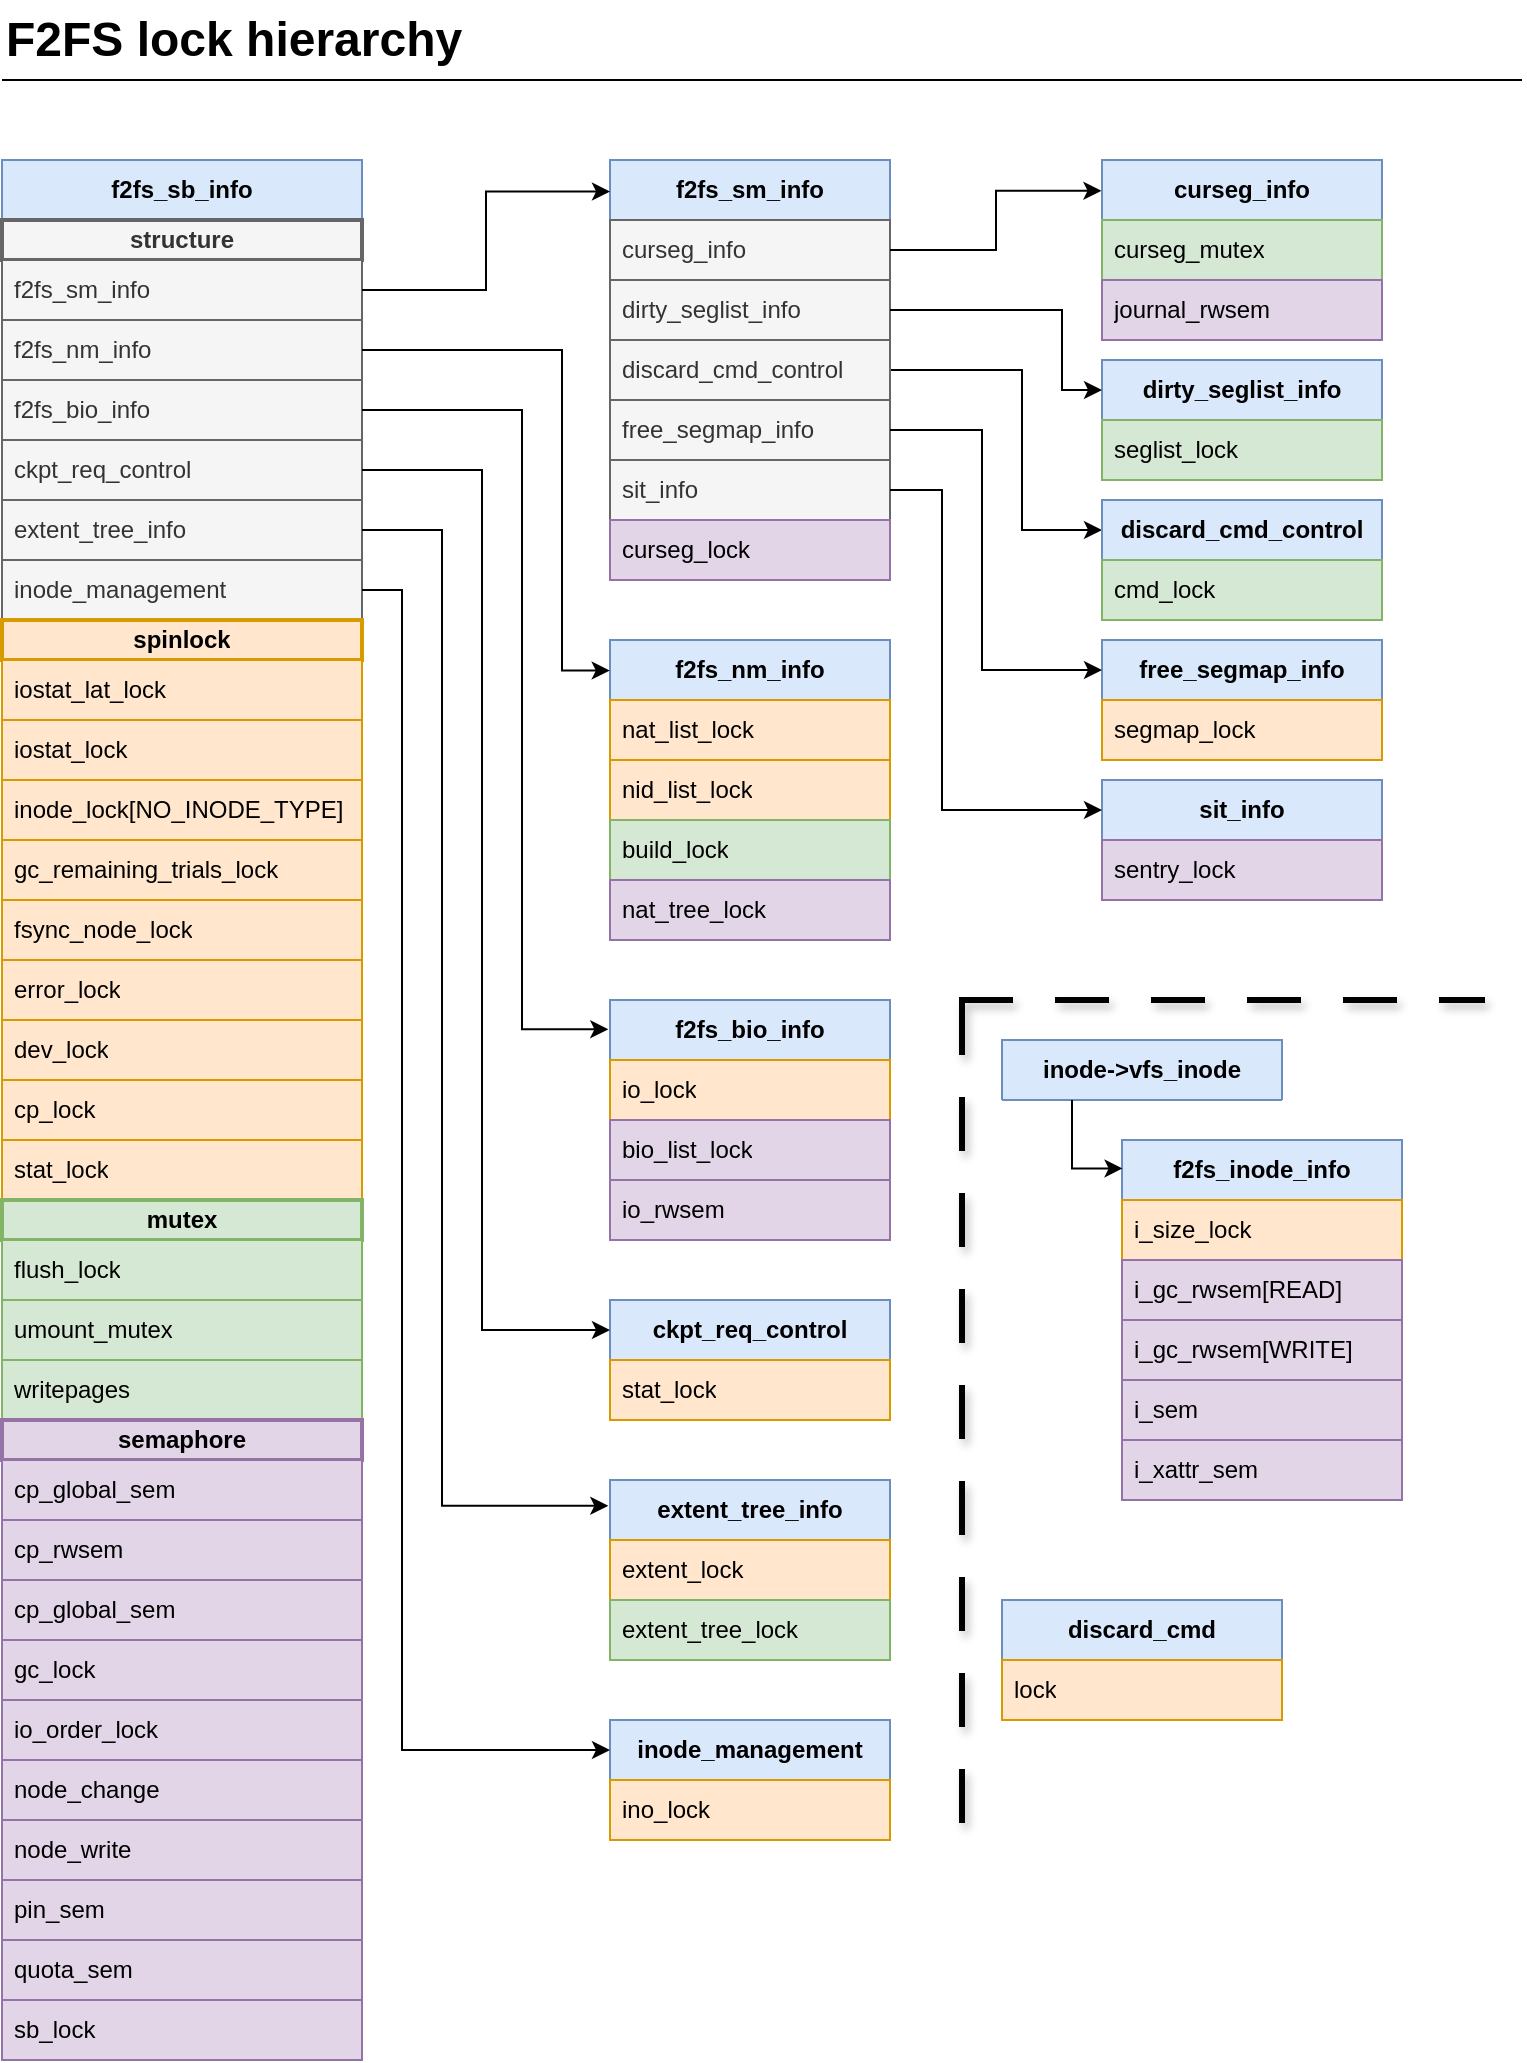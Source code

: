 <mxfile version="22.0.8" type="device" pages="3">
  <diagram id="C5RBs43oDa-KdzZeNtuy" name="All">
    <mxGraphModel dx="1062" dy="542" grid="1" gridSize="10" guides="1" tooltips="1" connect="1" arrows="1" fold="1" page="1" pageScale="1" pageWidth="827" pageHeight="1169" math="0" shadow="0">
      <root>
        <mxCell id="WIyWlLk6GJQsqaUBKTNV-0" />
        <mxCell id="WIyWlLk6GJQsqaUBKTNV-1" parent="WIyWlLk6GJQsqaUBKTNV-0" />
        <mxCell id="mpCsLr4N6MUiNjFVOtMN-158" value="" style="shape=partialRectangle;whiteSpace=wrap;html=1;bottom=0;right=0;fillColor=none;shadow=1;strokeWidth=3;dashed=1;dashPattern=8 8;" parent="WIyWlLk6GJQsqaUBKTNV-1" vertex="1">
          <mxGeometry x="520" y="549" width="260" height="410" as="geometry" />
        </mxCell>
        <mxCell id="mpCsLr4N6MUiNjFVOtMN-9" value="&lt;b&gt;f2fs_sb_info&lt;/b&gt;" style="swimlane;fontStyle=0;childLayout=stackLayout;horizontal=1;startSize=30;horizontalStack=0;resizeParent=1;resizeParentMax=0;resizeLast=0;collapsible=1;marginBottom=0;whiteSpace=wrap;html=1;fillColor=#dae8fc;strokeColor=#6c8ebf;" parent="WIyWlLk6GJQsqaUBKTNV-1" vertex="1">
          <mxGeometry x="40" y="129" width="180" height="950" as="geometry" />
        </mxCell>
        <mxCell id="mpCsLr4N6MUiNjFVOtMN-256" value="structure" style="text;align=center;verticalAlign=middle;spacingLeft=4;spacingRight=4;overflow=hidden;points=[[0,0.5],[1,0.5]];portConstraint=eastwest;rotatable=0;whiteSpace=wrap;html=1;fillColor=#f5f5f5;fontColor=#333333;strokeColor=#666666;fontStyle=1;strokeWidth=2;" parent="mpCsLr4N6MUiNjFVOtMN-9" vertex="1">
          <mxGeometry y="30" width="180" height="20" as="geometry" />
        </mxCell>
        <mxCell id="mpCsLr4N6MUiNjFVOtMN-10" value="f2fs_sm_info" style="text;align=left;verticalAlign=middle;spacingLeft=4;spacingRight=4;overflow=hidden;points=[[0,0.5],[1,0.5]];portConstraint=eastwest;rotatable=0;whiteSpace=wrap;html=1;fillColor=#f5f5f5;fontColor=#333333;strokeColor=#666666;" parent="mpCsLr4N6MUiNjFVOtMN-9" vertex="1">
          <mxGeometry y="50" width="180" height="30" as="geometry" />
        </mxCell>
        <mxCell id="mpCsLr4N6MUiNjFVOtMN-13" value="f2fs_nm_info" style="text;align=left;verticalAlign=middle;spacingLeft=4;spacingRight=4;overflow=hidden;points=[[0,0.5],[1,0.5]];portConstraint=eastwest;rotatable=0;whiteSpace=wrap;html=1;fillColor=#f5f5f5;fontColor=#333333;strokeColor=#666666;" parent="mpCsLr4N6MUiNjFVOtMN-9" vertex="1">
          <mxGeometry y="80" width="180" height="30" as="geometry" />
        </mxCell>
        <mxCell id="mpCsLr4N6MUiNjFVOtMN-14" value="f2fs_bio_info" style="text;align=left;verticalAlign=middle;spacingLeft=4;spacingRight=4;overflow=hidden;points=[[0,0.5],[1,0.5]];portConstraint=eastwest;rotatable=0;whiteSpace=wrap;html=1;fillColor=#f5f5f5;fontColor=#333333;strokeColor=#666666;" parent="mpCsLr4N6MUiNjFVOtMN-9" vertex="1">
          <mxGeometry y="110" width="180" height="30" as="geometry" />
        </mxCell>
        <mxCell id="mpCsLr4N6MUiNjFVOtMN-15" value="ckpt_req_control" style="text;align=left;verticalAlign=middle;spacingLeft=4;spacingRight=4;overflow=hidden;points=[[0,0.5],[1,0.5]];portConstraint=eastwest;rotatable=0;whiteSpace=wrap;html=1;fillColor=#f5f5f5;fontColor=#333333;strokeColor=#666666;" parent="mpCsLr4N6MUiNjFVOtMN-9" vertex="1">
          <mxGeometry y="140" width="180" height="30" as="geometry" />
        </mxCell>
        <mxCell id="mpCsLr4N6MUiNjFVOtMN-16" value="extent_tree_info" style="text;align=left;verticalAlign=middle;spacingLeft=4;spacingRight=4;overflow=hidden;points=[[0,0.5],[1,0.5]];portConstraint=eastwest;rotatable=0;whiteSpace=wrap;html=1;fillColor=#f5f5f5;fontColor=#333333;strokeColor=#666666;" parent="mpCsLr4N6MUiNjFVOtMN-9" vertex="1">
          <mxGeometry y="170" width="180" height="30" as="geometry" />
        </mxCell>
        <mxCell id="mpCsLr4N6MUiNjFVOtMN-17" value="inode_management" style="text;align=left;verticalAlign=middle;spacingLeft=4;spacingRight=4;overflow=hidden;points=[[0,0.5],[1,0.5]];portConstraint=eastwest;rotatable=0;whiteSpace=wrap;html=1;fillColor=#f5f5f5;fontColor=#333333;strokeColor=#666666;" parent="mpCsLr4N6MUiNjFVOtMN-9" vertex="1">
          <mxGeometry y="200" width="180" height="30" as="geometry" />
        </mxCell>
        <mxCell id="mpCsLr4N6MUiNjFVOtMN-257" value="spinlock" style="text;align=center;verticalAlign=middle;spacingLeft=4;spacingRight=4;overflow=hidden;points=[[0,0.5],[1,0.5]];portConstraint=eastwest;rotatable=0;whiteSpace=wrap;html=1;fillColor=#ffe6cc;strokeColor=#d79b00;fontStyle=1;strokeWidth=2;" parent="mpCsLr4N6MUiNjFVOtMN-9" vertex="1">
          <mxGeometry y="230" width="180" height="20" as="geometry" />
        </mxCell>
        <mxCell id="mpCsLr4N6MUiNjFVOtMN-29" value="iostat_lat_lock" style="text;align=left;verticalAlign=middle;spacingLeft=4;spacingRight=4;overflow=hidden;points=[[0,0.5],[1,0.5]];portConstraint=eastwest;rotatable=0;whiteSpace=wrap;html=1;fillColor=#ffe6cc;strokeColor=#d79b00;" parent="mpCsLr4N6MUiNjFVOtMN-9" vertex="1">
          <mxGeometry y="250" width="180" height="30" as="geometry" />
        </mxCell>
        <mxCell id="mpCsLr4N6MUiNjFVOtMN-30" value="iostat_lock" style="text;align=left;verticalAlign=middle;spacingLeft=4;spacingRight=4;overflow=hidden;points=[[0,0.5],[1,0.5]];portConstraint=eastwest;rotatable=0;whiteSpace=wrap;html=1;fillColor=#ffe6cc;strokeColor=#d79b00;" parent="mpCsLr4N6MUiNjFVOtMN-9" vertex="1">
          <mxGeometry y="280" width="180" height="30" as="geometry" />
        </mxCell>
        <mxCell id="mpCsLr4N6MUiNjFVOtMN-27" value="inode_lock[NO_INODE_TYPE]" style="text;align=left;verticalAlign=middle;spacingLeft=4;spacingRight=4;overflow=hidden;points=[[0,0.5],[1,0.5]];portConstraint=eastwest;rotatable=0;whiteSpace=wrap;html=1;fillColor=#ffe6cc;strokeColor=#d79b00;" parent="mpCsLr4N6MUiNjFVOtMN-9" vertex="1">
          <mxGeometry y="310" width="180" height="30" as="geometry" />
        </mxCell>
        <mxCell id="mpCsLr4N6MUiNjFVOtMN-26" value="gc_remaining_trials_lock" style="text;align=left;verticalAlign=middle;spacingLeft=4;spacingRight=4;overflow=hidden;points=[[0,0.5],[1,0.5]];portConstraint=eastwest;rotatable=0;whiteSpace=wrap;html=1;fillColor=#ffe6cc;strokeColor=#d79b00;" parent="mpCsLr4N6MUiNjFVOtMN-9" vertex="1">
          <mxGeometry y="340" width="180" height="30" as="geometry" />
        </mxCell>
        <mxCell id="mpCsLr4N6MUiNjFVOtMN-24" value="fsync_node_lock" style="text;align=left;verticalAlign=middle;spacingLeft=4;spacingRight=4;overflow=hidden;points=[[0,0.5],[1,0.5]];portConstraint=eastwest;rotatable=0;whiteSpace=wrap;html=1;fillColor=#ffe6cc;strokeColor=#d79b00;" parent="mpCsLr4N6MUiNjFVOtMN-9" vertex="1">
          <mxGeometry y="370" width="180" height="30" as="geometry" />
        </mxCell>
        <mxCell id="mpCsLr4N6MUiNjFVOtMN-22" value="error_lock" style="text;align=left;verticalAlign=middle;spacingLeft=4;spacingRight=4;overflow=hidden;points=[[0,0.5],[1,0.5]];portConstraint=eastwest;rotatable=0;whiteSpace=wrap;html=1;fillColor=#ffe6cc;strokeColor=#d79b00;" parent="mpCsLr4N6MUiNjFVOtMN-9" vertex="1">
          <mxGeometry y="400" width="180" height="30" as="geometry" />
        </mxCell>
        <mxCell id="mpCsLr4N6MUiNjFVOtMN-21" value="dev_lock" style="text;align=left;verticalAlign=middle;spacingLeft=4;spacingRight=4;overflow=hidden;points=[[0,0.5],[1,0.5]];portConstraint=eastwest;rotatable=0;whiteSpace=wrap;html=1;fillColor=#ffe6cc;strokeColor=#d79b00;" parent="mpCsLr4N6MUiNjFVOtMN-9" vertex="1">
          <mxGeometry y="430" width="180" height="30" as="geometry" />
        </mxCell>
        <mxCell id="mpCsLr4N6MUiNjFVOtMN-19" value="cp_lock" style="text;align=left;verticalAlign=middle;spacingLeft=4;spacingRight=4;overflow=hidden;points=[[0,0.5],[1,0.5]];portConstraint=eastwest;rotatable=0;whiteSpace=wrap;html=1;fillColor=#ffe6cc;strokeColor=#d79b00;" parent="mpCsLr4N6MUiNjFVOtMN-9" vertex="1">
          <mxGeometry y="460" width="180" height="30" as="geometry" />
        </mxCell>
        <mxCell id="mpCsLr4N6MUiNjFVOtMN-36" value="stat_lock" style="text;align=left;verticalAlign=middle;spacingLeft=4;spacingRight=4;overflow=hidden;points=[[0,0.5],[1,0.5]];portConstraint=eastwest;rotatable=0;whiteSpace=wrap;html=1;fillColor=#ffe6cc;strokeColor=#d79b00;" parent="mpCsLr4N6MUiNjFVOtMN-9" vertex="1">
          <mxGeometry y="490" width="180" height="30" as="geometry" />
        </mxCell>
        <mxCell id="mpCsLr4N6MUiNjFVOtMN-223" value="mutex" style="text;align=center;verticalAlign=middle;spacingLeft=4;spacingRight=4;overflow=hidden;points=[[0,0.5],[1,0.5]];portConstraint=eastwest;rotatable=0;whiteSpace=wrap;html=1;fillColor=#d5e8d4;strokeColor=#82b366;fontStyle=1;strokeWidth=2;" parent="mpCsLr4N6MUiNjFVOtMN-9" vertex="1">
          <mxGeometry y="520" width="180" height="20" as="geometry" />
        </mxCell>
        <mxCell id="mpCsLr4N6MUiNjFVOtMN-23" value="flush_lock" style="text;align=left;verticalAlign=middle;spacingLeft=4;spacingRight=4;overflow=hidden;points=[[0,0.5],[1,0.5]];portConstraint=eastwest;rotatable=0;whiteSpace=wrap;html=1;fillColor=#d5e8d4;strokeColor=#82b366;" parent="mpCsLr4N6MUiNjFVOtMN-9" vertex="1">
          <mxGeometry y="540" width="180" height="30" as="geometry" />
        </mxCell>
        <mxCell id="mpCsLr4N6MUiNjFVOtMN-37" value="umount_mutex" style="text;align=left;verticalAlign=middle;spacingLeft=4;spacingRight=4;overflow=hidden;points=[[0,0.5],[1,0.5]];portConstraint=eastwest;rotatable=0;whiteSpace=wrap;html=1;fillColor=#d5e8d4;strokeColor=#82b366;" parent="mpCsLr4N6MUiNjFVOtMN-9" vertex="1">
          <mxGeometry y="570" width="180" height="30" as="geometry" />
        </mxCell>
        <mxCell id="mpCsLr4N6MUiNjFVOtMN-38" value="writepages" style="text;align=left;verticalAlign=middle;spacingLeft=4;spacingRight=4;overflow=hidden;points=[[0,0.5],[1,0.5]];portConstraint=eastwest;rotatable=0;whiteSpace=wrap;html=1;fillColor=#d5e8d4;strokeColor=#82b366;" parent="mpCsLr4N6MUiNjFVOtMN-9" vertex="1">
          <mxGeometry y="600" width="180" height="30" as="geometry" />
        </mxCell>
        <mxCell id="mpCsLr4N6MUiNjFVOtMN-258" value="semaphore" style="text;align=center;verticalAlign=middle;spacingLeft=4;spacingRight=4;overflow=hidden;points=[[0,0.5],[1,0.5]];portConstraint=eastwest;rotatable=0;whiteSpace=wrap;html=1;fillColor=#e1d5e7;strokeColor=#9673a6;fontStyle=1;labelBorderColor=none;glass=0;perimeterSpacing=0;strokeWidth=2;" parent="mpCsLr4N6MUiNjFVOtMN-9" vertex="1">
          <mxGeometry y="630" width="180" height="20" as="geometry" />
        </mxCell>
        <mxCell id="mpCsLr4N6MUiNjFVOtMN-18" value="cp_global_sem" style="text;align=left;verticalAlign=middle;spacingLeft=4;spacingRight=4;overflow=hidden;points=[[0,0.5],[1,0.5]];portConstraint=eastwest;rotatable=0;whiteSpace=wrap;html=1;fillColor=#e1d5e7;strokeColor=#9673a6;" parent="mpCsLr4N6MUiNjFVOtMN-9" vertex="1">
          <mxGeometry y="650" width="180" height="30" as="geometry" />
        </mxCell>
        <mxCell id="mpCsLr4N6MUiNjFVOtMN-20" value="cp_rwsem" style="text;align=left;verticalAlign=middle;spacingLeft=4;spacingRight=4;overflow=hidden;points=[[0,0.5],[1,0.5]];portConstraint=eastwest;rotatable=0;whiteSpace=wrap;html=1;fillColor=#e1d5e7;strokeColor=#9673a6;" parent="mpCsLr4N6MUiNjFVOtMN-9" vertex="1">
          <mxGeometry y="680" width="180" height="30" as="geometry" />
        </mxCell>
        <mxCell id="mpCsLr4N6MUiNjFVOtMN-225" value="cp_global_sem" style="text;align=left;verticalAlign=middle;spacingLeft=4;spacingRight=4;overflow=hidden;points=[[0,0.5],[1,0.5]];portConstraint=eastwest;rotatable=0;whiteSpace=wrap;html=1;fillColor=#e1d5e7;strokeColor=#9673a6;" parent="mpCsLr4N6MUiNjFVOtMN-9" vertex="1">
          <mxGeometry y="710" width="180" height="30" as="geometry" />
        </mxCell>
        <mxCell id="mpCsLr4N6MUiNjFVOtMN-25" value="gc_lock" style="text;align=left;verticalAlign=middle;spacingLeft=4;spacingRight=4;overflow=hidden;points=[[0,0.5],[1,0.5]];portConstraint=eastwest;rotatable=0;whiteSpace=wrap;html=1;fillColor=#e1d5e7;strokeColor=#9673a6;" parent="mpCsLr4N6MUiNjFVOtMN-9" vertex="1">
          <mxGeometry y="740" width="180" height="30" as="geometry" />
        </mxCell>
        <mxCell id="mpCsLr4N6MUiNjFVOtMN-28" value="io_order_lock" style="text;align=left;verticalAlign=middle;spacingLeft=4;spacingRight=4;overflow=hidden;points=[[0,0.5],[1,0.5]];portConstraint=eastwest;rotatable=0;whiteSpace=wrap;html=1;fillColor=#e1d5e7;strokeColor=#9673a6;" parent="mpCsLr4N6MUiNjFVOtMN-9" vertex="1">
          <mxGeometry y="770" width="180" height="30" as="geometry" />
        </mxCell>
        <mxCell id="mpCsLr4N6MUiNjFVOtMN-31" value="node_change" style="text;align=left;verticalAlign=middle;spacingLeft=4;spacingRight=4;overflow=hidden;points=[[0,0.5],[1,0.5]];portConstraint=eastwest;rotatable=0;whiteSpace=wrap;html=1;fillColor=#e1d5e7;strokeColor=#9673a6;" parent="mpCsLr4N6MUiNjFVOtMN-9" vertex="1">
          <mxGeometry y="800" width="180" height="30" as="geometry" />
        </mxCell>
        <mxCell id="mpCsLr4N6MUiNjFVOtMN-32" value="node_write" style="text;align=left;verticalAlign=middle;spacingLeft=4;spacingRight=4;overflow=hidden;points=[[0,0.5],[1,0.5]];portConstraint=eastwest;rotatable=0;whiteSpace=wrap;html=1;fillColor=#e1d5e7;strokeColor=#9673a6;" parent="mpCsLr4N6MUiNjFVOtMN-9" vertex="1">
          <mxGeometry y="830" width="180" height="30" as="geometry" />
        </mxCell>
        <mxCell id="mpCsLr4N6MUiNjFVOtMN-33" value="pin_sem" style="text;align=left;verticalAlign=middle;spacingLeft=4;spacingRight=4;overflow=hidden;points=[[0,0.5],[1,0.5]];portConstraint=eastwest;rotatable=0;whiteSpace=wrap;html=1;fillColor=#e1d5e7;strokeColor=#9673a6;" parent="mpCsLr4N6MUiNjFVOtMN-9" vertex="1">
          <mxGeometry y="860" width="180" height="30" as="geometry" />
        </mxCell>
        <mxCell id="mpCsLr4N6MUiNjFVOtMN-34" value="quota_sem" style="text;align=left;verticalAlign=middle;spacingLeft=4;spacingRight=4;overflow=hidden;points=[[0,0.5],[1,0.5]];portConstraint=eastwest;rotatable=0;whiteSpace=wrap;html=1;fillColor=#e1d5e7;strokeColor=#9673a6;" parent="mpCsLr4N6MUiNjFVOtMN-9" vertex="1">
          <mxGeometry y="890" width="180" height="30" as="geometry" />
        </mxCell>
        <mxCell id="mpCsLr4N6MUiNjFVOtMN-35" value="sb_lock" style="text;align=left;verticalAlign=middle;spacingLeft=4;spacingRight=4;overflow=hidden;points=[[0,0.5],[1,0.5]];portConstraint=eastwest;rotatable=0;whiteSpace=wrap;html=1;fillColor=#e1d5e7;strokeColor=#9673a6;" parent="mpCsLr4N6MUiNjFVOtMN-9" vertex="1">
          <mxGeometry y="920" width="180" height="30" as="geometry" />
        </mxCell>
        <mxCell id="mpCsLr4N6MUiNjFVOtMN-90" style="edgeStyle=orthogonalEdgeStyle;rounded=0;orthogonalLoop=1;jettySize=auto;html=1;exitX=1;exitY=0.5;exitDx=0;exitDy=0;entryX=0;entryY=0.25;entryDx=0;entryDy=0;" parent="WIyWlLk6GJQsqaUBKTNV-1" source="mpCsLr4N6MUiNjFVOtMN-41" target="mpCsLr4N6MUiNjFVOtMN-75" edge="1">
          <mxGeometry relative="1" as="geometry">
            <Array as="points">
              <mxPoint x="550" y="234" />
              <mxPoint x="550" y="314" />
            </Array>
          </mxGeometry>
        </mxCell>
        <mxCell id="mpCsLr4N6MUiNjFVOtMN-41" value="&lt;b&gt;f2fs_sm_info&lt;/b&gt;" style="swimlane;fontStyle=0;childLayout=stackLayout;horizontal=1;startSize=30;horizontalStack=0;resizeParent=1;resizeParentMax=0;resizeLast=0;collapsible=1;marginBottom=0;whiteSpace=wrap;html=1;fillColor=#dae8fc;strokeColor=#6c8ebf;" parent="WIyWlLk6GJQsqaUBKTNV-1" vertex="1">
          <mxGeometry x="344" y="129" width="140" height="210" as="geometry">
            <mxRectangle x="320" y="60" width="110" height="30" as="alternateBounds" />
          </mxGeometry>
        </mxCell>
        <mxCell id="mpCsLr4N6MUiNjFVOtMN-44" value="curseg_info" style="text;align=left;verticalAlign=middle;spacingLeft=4;spacingRight=4;overflow=hidden;points=[[0,0.5],[1,0.5]];portConstraint=eastwest;rotatable=0;whiteSpace=wrap;html=1;fillColor=#f5f5f5;fontColor=#333333;strokeColor=#666666;" parent="mpCsLr4N6MUiNjFVOtMN-41" vertex="1">
          <mxGeometry y="30" width="140" height="30" as="geometry" />
        </mxCell>
        <mxCell id="mpCsLr4N6MUiNjFVOtMN-45" value="dirty_seglist_info" style="text;align=left;verticalAlign=middle;spacingLeft=4;spacingRight=4;overflow=hidden;points=[[0,0.5],[1,0.5]];portConstraint=eastwest;rotatable=0;whiteSpace=wrap;html=1;fillColor=#f5f5f5;fontColor=#333333;strokeColor=#666666;" parent="mpCsLr4N6MUiNjFVOtMN-41" vertex="1">
          <mxGeometry y="60" width="140" height="30" as="geometry" />
        </mxCell>
        <mxCell id="mpCsLr4N6MUiNjFVOtMN-46" value="discard_cmd_control" style="text;align=left;verticalAlign=middle;spacingLeft=4;spacingRight=4;overflow=hidden;points=[[0,0.5],[1,0.5]];portConstraint=eastwest;rotatable=0;whiteSpace=wrap;html=1;fillColor=#f5f5f5;fontColor=#333333;strokeColor=#666666;" parent="mpCsLr4N6MUiNjFVOtMN-41" vertex="1">
          <mxGeometry y="90" width="140" height="30" as="geometry" />
        </mxCell>
        <mxCell id="mpCsLr4N6MUiNjFVOtMN-47" value="free_segmap_info" style="text;align=left;verticalAlign=middle;spacingLeft=4;spacingRight=4;overflow=hidden;points=[[0,0.5],[1,0.5]];portConstraint=eastwest;rotatable=0;whiteSpace=wrap;html=1;fillColor=#f5f5f5;fontColor=#333333;strokeColor=#666666;" parent="mpCsLr4N6MUiNjFVOtMN-41" vertex="1">
          <mxGeometry y="120" width="140" height="30" as="geometry" />
        </mxCell>
        <mxCell id="mpCsLr4N6MUiNjFVOtMN-48" value="sit_info" style="text;align=left;verticalAlign=middle;spacingLeft=4;spacingRight=4;overflow=hidden;points=[[0,0.5],[1,0.5]];portConstraint=eastwest;rotatable=0;whiteSpace=wrap;html=1;fillColor=#f5f5f5;fontColor=#333333;strokeColor=#666666;" parent="mpCsLr4N6MUiNjFVOtMN-41" vertex="1">
          <mxGeometry y="150" width="140" height="30" as="geometry" />
        </mxCell>
        <mxCell id="mpCsLr4N6MUiNjFVOtMN-49" value="curseg_lock" style="text;align=left;verticalAlign=middle;spacingLeft=4;spacingRight=4;overflow=hidden;points=[[0,0.5],[1,0.5]];portConstraint=eastwest;rotatable=0;whiteSpace=wrap;html=1;fillColor=#e1d5e7;strokeColor=#9673a6;" parent="mpCsLr4N6MUiNjFVOtMN-41" vertex="1">
          <mxGeometry y="180" width="140" height="30" as="geometry" />
        </mxCell>
        <mxCell id="mpCsLr4N6MUiNjFVOtMN-50" value="&lt;b&gt;curseg_info&lt;/b&gt;" style="swimlane;fontStyle=0;childLayout=stackLayout;horizontal=1;startSize=30;horizontalStack=0;resizeParent=1;resizeParentMax=0;resizeLast=0;collapsible=1;marginBottom=0;whiteSpace=wrap;html=1;fillColor=#dae8fc;strokeColor=#6c8ebf;" parent="WIyWlLk6GJQsqaUBKTNV-1" vertex="1">
          <mxGeometry x="590" y="129" width="140" height="90" as="geometry" />
        </mxCell>
        <mxCell id="mpCsLr4N6MUiNjFVOtMN-53" value="curseg_mutex" style="text;align=left;verticalAlign=middle;spacingLeft=4;spacingRight=4;overflow=hidden;points=[[0,0.5],[1,0.5]];portConstraint=eastwest;rotatable=0;whiteSpace=wrap;html=1;fillColor=#d5e8d4;strokeColor=#82b366;" parent="mpCsLr4N6MUiNjFVOtMN-50" vertex="1">
          <mxGeometry y="30" width="140" height="30" as="geometry" />
        </mxCell>
        <mxCell id="mpCsLr4N6MUiNjFVOtMN-54" value="journal_rwsem" style="text;align=left;verticalAlign=middle;spacingLeft=4;spacingRight=4;overflow=hidden;points=[[0,0.5],[1,0.5]];portConstraint=eastwest;rotatable=0;whiteSpace=wrap;html=1;fillColor=#e1d5e7;strokeColor=#9673a6;" parent="mpCsLr4N6MUiNjFVOtMN-50" vertex="1">
          <mxGeometry y="60" width="140" height="30" as="geometry" />
        </mxCell>
        <mxCell id="mpCsLr4N6MUiNjFVOtMN-72" value="&lt;b&gt;dirty_seglist_info&lt;/b&gt;" style="swimlane;fontStyle=0;childLayout=stackLayout;horizontal=1;startSize=30;horizontalStack=0;resizeParent=1;resizeParentMax=0;resizeLast=0;collapsible=1;marginBottom=0;whiteSpace=wrap;html=1;fillColor=#dae8fc;strokeColor=#6c8ebf;" parent="WIyWlLk6GJQsqaUBKTNV-1" vertex="1">
          <mxGeometry x="590" y="229" width="140" height="60" as="geometry" />
        </mxCell>
        <mxCell id="mpCsLr4N6MUiNjFVOtMN-74" value="seglist_lock" style="text;align=left;verticalAlign=middle;spacingLeft=4;spacingRight=4;overflow=hidden;points=[[0,0.5],[1,0.5]];portConstraint=eastwest;rotatable=0;whiteSpace=wrap;html=1;fillColor=#d5e8d4;strokeColor=#82b366;" parent="mpCsLr4N6MUiNjFVOtMN-72" vertex="1">
          <mxGeometry y="30" width="140" height="30" as="geometry" />
        </mxCell>
        <mxCell id="mpCsLr4N6MUiNjFVOtMN-75" value="&lt;b&gt;discard_cmd_control&lt;/b&gt;" style="swimlane;fontStyle=0;childLayout=stackLayout;horizontal=1;startSize=30;horizontalStack=0;resizeParent=1;resizeParentMax=0;resizeLast=0;collapsible=1;marginBottom=0;whiteSpace=wrap;html=1;fillColor=#dae8fc;strokeColor=#6c8ebf;" parent="WIyWlLk6GJQsqaUBKTNV-1" vertex="1">
          <mxGeometry x="590" y="299" width="140" height="60" as="geometry" />
        </mxCell>
        <mxCell id="mpCsLr4N6MUiNjFVOtMN-76" value="cmd_lock" style="text;align=left;verticalAlign=middle;spacingLeft=4;spacingRight=4;overflow=hidden;points=[[0,0.5],[1,0.5]];portConstraint=eastwest;rotatable=0;whiteSpace=wrap;html=1;fillColor=#d5e8d4;strokeColor=#82b366;" parent="mpCsLr4N6MUiNjFVOtMN-75" vertex="1">
          <mxGeometry y="30" width="140" height="30" as="geometry" />
        </mxCell>
        <mxCell id="mpCsLr4N6MUiNjFVOtMN-77" value="&lt;b&gt;free_segmap_info&lt;/b&gt;" style="swimlane;fontStyle=0;childLayout=stackLayout;horizontal=1;startSize=30;horizontalStack=0;resizeParent=1;resizeParentMax=0;resizeLast=0;collapsible=1;marginBottom=0;whiteSpace=wrap;html=1;fillColor=#dae8fc;strokeColor=#6c8ebf;" parent="WIyWlLk6GJQsqaUBKTNV-1" vertex="1">
          <mxGeometry x="590" y="369" width="140" height="60" as="geometry" />
        </mxCell>
        <mxCell id="mpCsLr4N6MUiNjFVOtMN-78" value="segmap_lock" style="text;align=left;verticalAlign=middle;spacingLeft=4;spacingRight=4;overflow=hidden;points=[[0,0.5],[1,0.5]];portConstraint=eastwest;rotatable=0;whiteSpace=wrap;html=1;fillColor=#ffe6cc;strokeColor=#d79b00;" parent="mpCsLr4N6MUiNjFVOtMN-77" vertex="1">
          <mxGeometry y="30" width="140" height="30" as="geometry" />
        </mxCell>
        <mxCell id="mpCsLr4N6MUiNjFVOtMN-79" value="&lt;b&gt;sit_info&lt;/b&gt;" style="swimlane;fontStyle=0;childLayout=stackLayout;horizontal=1;startSize=30;horizontalStack=0;resizeParent=1;resizeParentMax=0;resizeLast=0;collapsible=1;marginBottom=0;whiteSpace=wrap;html=1;fillColor=#dae8fc;strokeColor=#6c8ebf;" parent="WIyWlLk6GJQsqaUBKTNV-1" vertex="1">
          <mxGeometry x="590" y="439" width="140" height="60" as="geometry" />
        </mxCell>
        <mxCell id="mpCsLr4N6MUiNjFVOtMN-80" value="sentry_lock" style="text;align=left;verticalAlign=middle;spacingLeft=4;spacingRight=4;overflow=hidden;points=[[0,0.5],[1,0.5]];portConstraint=eastwest;rotatable=0;whiteSpace=wrap;html=1;fillColor=#e1d5e7;strokeColor=#9673a6;" parent="mpCsLr4N6MUiNjFVOtMN-79" vertex="1">
          <mxGeometry y="30" width="140" height="30" as="geometry" />
        </mxCell>
        <mxCell id="mpCsLr4N6MUiNjFVOtMN-89" style="edgeStyle=orthogonalEdgeStyle;rounded=0;orthogonalLoop=1;jettySize=auto;html=1;exitX=1;exitY=0.5;exitDx=0;exitDy=0;entryX=0;entryY=0.25;entryDx=0;entryDy=0;" parent="WIyWlLk6GJQsqaUBKTNV-1" source="mpCsLr4N6MUiNjFVOtMN-45" target="mpCsLr4N6MUiNjFVOtMN-72" edge="1">
          <mxGeometry relative="1" as="geometry">
            <Array as="points">
              <mxPoint x="570" y="204" />
              <mxPoint x="570" y="244" />
            </Array>
          </mxGeometry>
        </mxCell>
        <mxCell id="mpCsLr4N6MUiNjFVOtMN-92" style="edgeStyle=orthogonalEdgeStyle;rounded=0;orthogonalLoop=1;jettySize=auto;html=1;exitX=1;exitY=0.5;exitDx=0;exitDy=0;entryX=0;entryY=0.25;entryDx=0;entryDy=0;" parent="WIyWlLk6GJQsqaUBKTNV-1" source="mpCsLr4N6MUiNjFVOtMN-48" target="mpCsLr4N6MUiNjFVOtMN-79" edge="1">
          <mxGeometry relative="1" as="geometry">
            <Array as="points">
              <mxPoint x="510" y="294" />
              <mxPoint x="510" y="454" />
            </Array>
          </mxGeometry>
        </mxCell>
        <mxCell id="mpCsLr4N6MUiNjFVOtMN-94" style="edgeStyle=orthogonalEdgeStyle;rounded=0;orthogonalLoop=1;jettySize=auto;html=1;exitX=1;exitY=0.5;exitDx=0;exitDy=0;entryX=0;entryY=0.075;entryDx=0;entryDy=0;entryPerimeter=0;" parent="WIyWlLk6GJQsqaUBKTNV-1" source="mpCsLr4N6MUiNjFVOtMN-10" target="mpCsLr4N6MUiNjFVOtMN-41" edge="1">
          <mxGeometry relative="1" as="geometry" />
        </mxCell>
        <mxCell id="mpCsLr4N6MUiNjFVOtMN-96" style="edgeStyle=orthogonalEdgeStyle;rounded=0;orthogonalLoop=1;jettySize=auto;html=1;exitX=1;exitY=0.5;exitDx=0;exitDy=0;entryX=-0.002;entryY=0.171;entryDx=0;entryDy=0;entryPerimeter=0;" parent="WIyWlLk6GJQsqaUBKTNV-1" source="mpCsLr4N6MUiNjFVOtMN-44" target="mpCsLr4N6MUiNjFVOtMN-50" edge="1">
          <mxGeometry relative="1" as="geometry" />
        </mxCell>
        <mxCell id="mpCsLr4N6MUiNjFVOtMN-97" style="edgeStyle=orthogonalEdgeStyle;rounded=0;orthogonalLoop=1;jettySize=auto;html=1;exitX=1;exitY=0.5;exitDx=0;exitDy=0;entryX=0;entryY=0.25;entryDx=0;entryDy=0;" parent="WIyWlLk6GJQsqaUBKTNV-1" source="mpCsLr4N6MUiNjFVOtMN-47" target="mpCsLr4N6MUiNjFVOtMN-77" edge="1">
          <mxGeometry relative="1" as="geometry">
            <Array as="points">
              <mxPoint x="530" y="264" />
              <mxPoint x="530" y="384" />
            </Array>
          </mxGeometry>
        </mxCell>
        <mxCell id="mpCsLr4N6MUiNjFVOtMN-98" value="&lt;b&gt;f2fs_nm_info&lt;/b&gt;" style="swimlane;fontStyle=0;childLayout=stackLayout;horizontal=1;startSize=30;horizontalStack=0;resizeParent=1;resizeParentMax=0;resizeLast=0;collapsible=1;marginBottom=0;whiteSpace=wrap;html=1;fillColor=#dae8fc;strokeColor=#6c8ebf;" parent="WIyWlLk6GJQsqaUBKTNV-1" vertex="1">
          <mxGeometry x="344" y="369" width="140" height="150" as="geometry">
            <mxRectangle x="320" y="60" width="110" height="30" as="alternateBounds" />
          </mxGeometry>
        </mxCell>
        <mxCell id="mpCsLr4N6MUiNjFVOtMN-106" value="nat_list_lock" style="text;align=left;verticalAlign=middle;spacingLeft=4;spacingRight=4;overflow=hidden;points=[[0,0.5],[1,0.5]];portConstraint=eastwest;rotatable=0;whiteSpace=wrap;html=1;fillColor=#ffe6cc;strokeColor=#d79b00;" parent="mpCsLr4N6MUiNjFVOtMN-98" vertex="1">
          <mxGeometry y="30" width="140" height="30" as="geometry" />
        </mxCell>
        <mxCell id="mpCsLr4N6MUiNjFVOtMN-108" value="nid_list_lock" style="text;align=left;verticalAlign=middle;spacingLeft=4;spacingRight=4;overflow=hidden;points=[[0,0.5],[1,0.5]];portConstraint=eastwest;rotatable=0;whiteSpace=wrap;html=1;fillColor=#ffe6cc;strokeColor=#d79b00;" parent="mpCsLr4N6MUiNjFVOtMN-98" vertex="1">
          <mxGeometry y="60" width="140" height="30" as="geometry" />
        </mxCell>
        <mxCell id="mpCsLr4N6MUiNjFVOtMN-104" value="build_lock" style="text;align=left;verticalAlign=middle;spacingLeft=4;spacingRight=4;overflow=hidden;points=[[0,0.5],[1,0.5]];portConstraint=eastwest;rotatable=0;whiteSpace=wrap;html=1;fillColor=#d5e8d4;strokeColor=#82b366;" parent="mpCsLr4N6MUiNjFVOtMN-98" vertex="1">
          <mxGeometry y="90" width="140" height="30" as="geometry" />
        </mxCell>
        <mxCell id="mpCsLr4N6MUiNjFVOtMN-107" value="nat_tree_lock" style="text;align=left;verticalAlign=middle;spacingLeft=4;spacingRight=4;overflow=hidden;points=[[0,0.5],[1,0.5]];portConstraint=eastwest;rotatable=0;whiteSpace=wrap;html=1;fillColor=#e1d5e7;strokeColor=#9673a6;" parent="mpCsLr4N6MUiNjFVOtMN-98" vertex="1">
          <mxGeometry y="120" width="140" height="30" as="geometry" />
        </mxCell>
        <mxCell id="mpCsLr4N6MUiNjFVOtMN-110" value="&lt;b&gt;f2fs_bio_info&lt;/b&gt;" style="swimlane;fontStyle=0;childLayout=stackLayout;horizontal=1;startSize=30;horizontalStack=0;resizeParent=1;resizeParentMax=0;resizeLast=0;collapsible=1;marginBottom=0;whiteSpace=wrap;html=1;fillColor=#dae8fc;strokeColor=#6c8ebf;" parent="WIyWlLk6GJQsqaUBKTNV-1" vertex="1">
          <mxGeometry x="344" y="549" width="140" height="120" as="geometry">
            <mxRectangle x="320" y="60" width="110" height="30" as="alternateBounds" />
          </mxGeometry>
        </mxCell>
        <mxCell id="mpCsLr4N6MUiNjFVOtMN-115" value="io_lock" style="text;align=left;verticalAlign=middle;spacingLeft=4;spacingRight=4;overflow=hidden;points=[[0,0.5],[1,0.5]];portConstraint=eastwest;rotatable=0;whiteSpace=wrap;html=1;fillColor=#ffe6cc;strokeColor=#d79b00;" parent="mpCsLr4N6MUiNjFVOtMN-110" vertex="1">
          <mxGeometry y="30" width="140" height="30" as="geometry" />
        </mxCell>
        <mxCell id="mpCsLr4N6MUiNjFVOtMN-114" value="bio_list_lock" style="text;align=left;verticalAlign=middle;spacingLeft=4;spacingRight=4;overflow=hidden;points=[[0,0.5],[1,0.5]];portConstraint=eastwest;rotatable=0;whiteSpace=wrap;html=1;fillColor=#e1d5e7;strokeColor=#9673a6;" parent="mpCsLr4N6MUiNjFVOtMN-110" vertex="1">
          <mxGeometry y="60" width="140" height="30" as="geometry" />
        </mxCell>
        <mxCell id="mpCsLr4N6MUiNjFVOtMN-116" value="io_rwsem" style="text;align=left;verticalAlign=middle;spacingLeft=4;spacingRight=4;overflow=hidden;points=[[0,0.5],[1,0.5]];portConstraint=eastwest;rotatable=0;whiteSpace=wrap;html=1;fillColor=#e1d5e7;strokeColor=#9673a6;" parent="mpCsLr4N6MUiNjFVOtMN-110" vertex="1">
          <mxGeometry y="90" width="140" height="30" as="geometry" />
        </mxCell>
        <mxCell id="mpCsLr4N6MUiNjFVOtMN-117" value="&lt;b&gt;ckpt_req_control&lt;/b&gt;" style="swimlane;fontStyle=0;childLayout=stackLayout;horizontal=1;startSize=30;horizontalStack=0;resizeParent=1;resizeParentMax=0;resizeLast=0;collapsible=1;marginBottom=0;whiteSpace=wrap;html=1;fillColor=#dae8fc;strokeColor=#6c8ebf;" parent="WIyWlLk6GJQsqaUBKTNV-1" vertex="1">
          <mxGeometry x="344" y="699" width="140" height="60" as="geometry">
            <mxRectangle x="320" y="60" width="110" height="30" as="alternateBounds" />
          </mxGeometry>
        </mxCell>
        <mxCell id="mpCsLr4N6MUiNjFVOtMN-120" value="stat_lock" style="text;align=left;verticalAlign=middle;spacingLeft=4;spacingRight=4;overflow=hidden;points=[[0,0.5],[1,0.5]];portConstraint=eastwest;rotatable=0;whiteSpace=wrap;html=1;fillColor=#ffe6cc;strokeColor=#d79b00;" parent="mpCsLr4N6MUiNjFVOtMN-117" vertex="1">
          <mxGeometry y="30" width="140" height="30" as="geometry" />
        </mxCell>
        <mxCell id="mpCsLr4N6MUiNjFVOtMN-121" value="&lt;b&gt;extent_tree_info&lt;/b&gt;" style="swimlane;fontStyle=0;childLayout=stackLayout;horizontal=1;startSize=30;horizontalStack=0;resizeParent=1;resizeParentMax=0;resizeLast=0;collapsible=1;marginBottom=0;whiteSpace=wrap;html=1;fillColor=#dae8fc;strokeColor=#6c8ebf;" parent="WIyWlLk6GJQsqaUBKTNV-1" vertex="1">
          <mxGeometry x="344" y="789" width="140" height="90" as="geometry">
            <mxRectangle x="320" y="60" width="110" height="30" as="alternateBounds" />
          </mxGeometry>
        </mxCell>
        <mxCell id="mpCsLr4N6MUiNjFVOtMN-122" value="extent_lock" style="text;align=left;verticalAlign=middle;spacingLeft=4;spacingRight=4;overflow=hidden;points=[[0,0.5],[1,0.5]];portConstraint=eastwest;rotatable=0;whiteSpace=wrap;html=1;fillColor=#ffe6cc;strokeColor=#d79b00;" parent="mpCsLr4N6MUiNjFVOtMN-121" vertex="1">
          <mxGeometry y="30" width="140" height="30" as="geometry" />
        </mxCell>
        <mxCell id="mpCsLr4N6MUiNjFVOtMN-123" value="extent_tree_lock" style="text;align=left;verticalAlign=middle;spacingLeft=4;spacingRight=4;overflow=hidden;points=[[0,0.5],[1,0.5]];portConstraint=eastwest;rotatable=0;whiteSpace=wrap;html=1;fillColor=#d5e8d4;strokeColor=#82b366;" parent="mpCsLr4N6MUiNjFVOtMN-121" vertex="1">
          <mxGeometry y="60" width="140" height="30" as="geometry" />
        </mxCell>
        <mxCell id="mpCsLr4N6MUiNjFVOtMN-124" value="&lt;b&gt;inode_management&lt;br&gt;&lt;/b&gt;" style="swimlane;fontStyle=0;childLayout=stackLayout;horizontal=1;startSize=30;horizontalStack=0;resizeParent=1;resizeParentMax=0;resizeLast=0;collapsible=1;marginBottom=0;whiteSpace=wrap;html=1;fillColor=#dae8fc;strokeColor=#6c8ebf;" parent="WIyWlLk6GJQsqaUBKTNV-1" vertex="1">
          <mxGeometry x="344" y="909" width="140" height="60" as="geometry">
            <mxRectangle x="320" y="60" width="110" height="30" as="alternateBounds" />
          </mxGeometry>
        </mxCell>
        <mxCell id="mpCsLr4N6MUiNjFVOtMN-126" value="ino_lock" style="text;align=left;verticalAlign=middle;spacingLeft=4;spacingRight=4;overflow=hidden;points=[[0,0.5],[1,0.5]];portConstraint=eastwest;rotatable=0;whiteSpace=wrap;html=1;fillColor=#ffe6cc;strokeColor=#d79b00;" parent="mpCsLr4N6MUiNjFVOtMN-124" vertex="1">
          <mxGeometry y="30" width="140" height="30" as="geometry" />
        </mxCell>
        <mxCell id="mpCsLr4N6MUiNjFVOtMN-127" style="edgeStyle=orthogonalEdgeStyle;rounded=0;orthogonalLoop=1;jettySize=auto;html=1;exitX=1;exitY=0.5;exitDx=0;exitDy=0;entryX=-0.006;entryY=0.122;entryDx=0;entryDy=0;entryPerimeter=0;" parent="WIyWlLk6GJQsqaUBKTNV-1" source="mpCsLr4N6MUiNjFVOtMN-14" target="mpCsLr4N6MUiNjFVOtMN-110" edge="1">
          <mxGeometry relative="1" as="geometry">
            <Array as="points">
              <mxPoint x="300" y="254" />
              <mxPoint x="300" y="564" />
            </Array>
          </mxGeometry>
        </mxCell>
        <mxCell id="mpCsLr4N6MUiNjFVOtMN-129" style="edgeStyle=orthogonalEdgeStyle;rounded=0;orthogonalLoop=1;jettySize=auto;html=1;exitX=1;exitY=0.5;exitDx=0;exitDy=0;entryX=-0.006;entryY=0.143;entryDx=0;entryDy=0;entryPerimeter=0;" parent="WIyWlLk6GJQsqaUBKTNV-1" source="mpCsLr4N6MUiNjFVOtMN-16" target="mpCsLr4N6MUiNjFVOtMN-121" edge="1">
          <mxGeometry relative="1" as="geometry">
            <Array as="points">
              <mxPoint x="260" y="314" />
              <mxPoint x="260" y="802" />
            </Array>
          </mxGeometry>
        </mxCell>
        <mxCell id="mpCsLr4N6MUiNjFVOtMN-131" style="edgeStyle=orthogonalEdgeStyle;rounded=0;orthogonalLoop=1;jettySize=auto;html=1;exitX=1;exitY=0.5;exitDx=0;exitDy=0;entryX=-0.001;entryY=0.102;entryDx=0;entryDy=0;entryPerimeter=0;" parent="WIyWlLk6GJQsqaUBKTNV-1" source="mpCsLr4N6MUiNjFVOtMN-13" target="mpCsLr4N6MUiNjFVOtMN-98" edge="1">
          <mxGeometry relative="1" as="geometry">
            <Array as="points">
              <mxPoint x="320" y="224" />
              <mxPoint x="320" y="384" />
            </Array>
          </mxGeometry>
        </mxCell>
        <mxCell id="mpCsLr4N6MUiNjFVOtMN-132" style="edgeStyle=orthogonalEdgeStyle;rounded=0;orthogonalLoop=1;jettySize=auto;html=1;exitX=1;exitY=0.5;exitDx=0;exitDy=0;entryX=0;entryY=0.25;entryDx=0;entryDy=0;" parent="WIyWlLk6GJQsqaUBKTNV-1" source="mpCsLr4N6MUiNjFVOtMN-15" target="mpCsLr4N6MUiNjFVOtMN-117" edge="1">
          <mxGeometry relative="1" as="geometry">
            <Array as="points">
              <mxPoint x="280" y="284" />
              <mxPoint x="280" y="714" />
            </Array>
          </mxGeometry>
        </mxCell>
        <mxCell id="mpCsLr4N6MUiNjFVOtMN-138" value="&lt;b&gt;inode-&amp;gt;vfs_inode&lt;/b&gt;" style="swimlane;fontStyle=0;childLayout=stackLayout;horizontal=1;startSize=30;horizontalStack=0;resizeParent=1;resizeParentMax=0;resizeLast=0;collapsible=1;marginBottom=0;whiteSpace=wrap;html=1;fillColor=#dae8fc;strokeColor=#6c8ebf;" parent="WIyWlLk6GJQsqaUBKTNV-1" vertex="1">
          <mxGeometry x="540" y="569" width="140" height="30" as="geometry">
            <mxRectangle x="320" y="60" width="110" height="30" as="alternateBounds" />
          </mxGeometry>
        </mxCell>
        <mxCell id="mpCsLr4N6MUiNjFVOtMN-146" value="&lt;b&gt;f2fs_inode_info&lt;/b&gt;" style="swimlane;fontStyle=0;childLayout=stackLayout;horizontal=1;startSize=30;horizontalStack=0;resizeParent=1;resizeParentMax=0;resizeLast=0;collapsible=1;marginBottom=0;whiteSpace=wrap;html=1;fillColor=#dae8fc;strokeColor=#6c8ebf;" parent="WIyWlLk6GJQsqaUBKTNV-1" vertex="1">
          <mxGeometry x="600" y="619" width="140" height="180" as="geometry">
            <mxRectangle x="320" y="60" width="110" height="30" as="alternateBounds" />
          </mxGeometry>
        </mxCell>
        <mxCell id="mpCsLr4N6MUiNjFVOtMN-149" value="i_size_lock" style="text;align=left;verticalAlign=middle;spacingLeft=4;spacingRight=4;overflow=hidden;points=[[0,0.5],[1,0.5]];portConstraint=eastwest;rotatable=0;whiteSpace=wrap;html=1;fillColor=#ffe6cc;strokeColor=#d79b00;" parent="mpCsLr4N6MUiNjFVOtMN-146" vertex="1">
          <mxGeometry y="30" width="140" height="30" as="geometry" />
        </mxCell>
        <mxCell id="mpCsLr4N6MUiNjFVOtMN-147" value="i_gc_rwsem[READ]" style="text;align=left;verticalAlign=middle;spacingLeft=4;spacingRight=4;overflow=hidden;points=[[0,0.5],[1,0.5]];portConstraint=eastwest;rotatable=0;whiteSpace=wrap;html=1;fillColor=#e1d5e7;strokeColor=#9673a6;" parent="mpCsLr4N6MUiNjFVOtMN-146" vertex="1">
          <mxGeometry y="60" width="140" height="30" as="geometry" />
        </mxCell>
        <mxCell id="mpCsLr4N6MUiNjFVOtMN-148" value="i_gc_rwsem[WRITE]" style="text;align=left;verticalAlign=middle;spacingLeft=4;spacingRight=4;overflow=hidden;points=[[0,0.5],[1,0.5]];portConstraint=eastwest;rotatable=0;whiteSpace=wrap;html=1;fillColor=#e1d5e7;strokeColor=#9673a6;" parent="mpCsLr4N6MUiNjFVOtMN-146" vertex="1">
          <mxGeometry y="90" width="140" height="30" as="geometry" />
        </mxCell>
        <mxCell id="mpCsLr4N6MUiNjFVOtMN-150" value="i_sem" style="text;align=left;verticalAlign=middle;spacingLeft=4;spacingRight=4;overflow=hidden;points=[[0,0.5],[1,0.5]];portConstraint=eastwest;rotatable=0;whiteSpace=wrap;html=1;fillColor=#e1d5e7;strokeColor=#9673a6;" parent="mpCsLr4N6MUiNjFVOtMN-146" vertex="1">
          <mxGeometry y="120" width="140" height="30" as="geometry" />
        </mxCell>
        <mxCell id="mpCsLr4N6MUiNjFVOtMN-153" value="i_xattr_sem" style="text;align=left;verticalAlign=middle;spacingLeft=4;spacingRight=4;overflow=hidden;points=[[0,0.5],[1,0.5]];portConstraint=eastwest;rotatable=0;whiteSpace=wrap;html=1;fillColor=#e1d5e7;strokeColor=#9673a6;" parent="mpCsLr4N6MUiNjFVOtMN-146" vertex="1">
          <mxGeometry y="150" width="140" height="30" as="geometry" />
        </mxCell>
        <mxCell id="mpCsLr4N6MUiNjFVOtMN-155" value="&lt;b&gt;discard_cmd&lt;br&gt;&lt;/b&gt;" style="swimlane;fontStyle=0;childLayout=stackLayout;horizontal=1;startSize=30;horizontalStack=0;resizeParent=1;resizeParentMax=0;resizeLast=0;collapsible=1;marginBottom=0;whiteSpace=wrap;html=1;fillColor=#dae8fc;strokeColor=#6c8ebf;" parent="WIyWlLk6GJQsqaUBKTNV-1" vertex="1">
          <mxGeometry x="540" y="849" width="140" height="60" as="geometry" />
        </mxCell>
        <mxCell id="mpCsLr4N6MUiNjFVOtMN-156" value="lock" style="text;align=left;verticalAlign=middle;spacingLeft=4;spacingRight=4;overflow=hidden;points=[[0,0.5],[1,0.5]];portConstraint=eastwest;rotatable=0;whiteSpace=wrap;html=1;fillColor=#ffe6cc;strokeColor=#d79b00;" parent="mpCsLr4N6MUiNjFVOtMN-155" vertex="1">
          <mxGeometry y="30" width="140" height="30" as="geometry" />
        </mxCell>
        <mxCell id="mpCsLr4N6MUiNjFVOtMN-159" style="edgeStyle=orthogonalEdgeStyle;rounded=0;orthogonalLoop=1;jettySize=auto;html=1;exitX=1;exitY=0.5;exitDx=0;exitDy=0;entryX=0;entryY=0.25;entryDx=0;entryDy=0;" parent="WIyWlLk6GJQsqaUBKTNV-1" source="mpCsLr4N6MUiNjFVOtMN-17" target="mpCsLr4N6MUiNjFVOtMN-124" edge="1">
          <mxGeometry relative="1" as="geometry">
            <Array as="points">
              <mxPoint x="240" y="344" />
              <mxPoint x="240" y="924" />
            </Array>
          </mxGeometry>
        </mxCell>
        <mxCell id="mpCsLr4N6MUiNjFVOtMN-165" style="edgeStyle=orthogonalEdgeStyle;rounded=0;orthogonalLoop=1;jettySize=auto;html=1;exitX=0.25;exitY=1;exitDx=0;exitDy=0;entryX=0.002;entryY=0.079;entryDx=0;entryDy=0;entryPerimeter=0;" parent="WIyWlLk6GJQsqaUBKTNV-1" source="mpCsLr4N6MUiNjFVOtMN-138" target="mpCsLr4N6MUiNjFVOtMN-146" edge="1">
          <mxGeometry relative="1" as="geometry" />
        </mxCell>
        <mxCell id="mpCsLr4N6MUiNjFVOtMN-259" value="F2FS lock hierarchy" style="text;strokeColor=none;fillColor=none;html=1;fontSize=24;fontStyle=1;verticalAlign=middle;align=left;" parent="WIyWlLk6GJQsqaUBKTNV-1" vertex="1">
          <mxGeometry x="40" y="49" width="240" height="40" as="geometry" />
        </mxCell>
        <mxCell id="mpCsLr4N6MUiNjFVOtMN-260" value="" style="endArrow=none;html=1;rounded=0;exitX=0;exitY=1;exitDx=0;exitDy=0;" parent="WIyWlLk6GJQsqaUBKTNV-1" source="mpCsLr4N6MUiNjFVOtMN-259" edge="1">
          <mxGeometry width="50" height="50" relative="1" as="geometry">
            <mxPoint x="400" y="339" as="sourcePoint" />
            <mxPoint x="800" y="89" as="targetPoint" />
          </mxGeometry>
        </mxCell>
      </root>
    </mxGraphModel>
  </diagram>
  <diagram id="jaXxAMQW-x264VcNHzEo" name="Read">
    <mxGraphModel dx="860" dy="439" grid="1" gridSize="10" guides="1" tooltips="1" connect="1" arrows="1" fold="1" page="1" pageScale="1" pageWidth="827" pageHeight="1169" math="0" shadow="0">
      <root>
        <mxCell id="0" />
        <mxCell id="1" parent="0" />
        <mxCell id="4r0GdQIzIfd9TLix2riJ-92" value="" style="shape=partialRectangle;whiteSpace=wrap;html=1;bottom=0;right=0;fillColor=none;shadow=1;strokeWidth=3;dashed=1;dashPattern=8 8;" vertex="1" parent="1">
          <mxGeometry x="520" y="549" width="260" height="410" as="geometry" />
        </mxCell>
        <mxCell id="4r0GdQIzIfd9TLix2riJ-93" value="&lt;b&gt;f2fs_sb_info&lt;/b&gt;" style="swimlane;fontStyle=0;childLayout=stackLayout;horizontal=1;startSize=30;horizontalStack=0;resizeParent=1;resizeParentMax=0;resizeLast=0;collapsible=1;marginBottom=0;whiteSpace=wrap;html=1;fillColor=#dae8fc;strokeColor=#6c8ebf;" vertex="1" parent="1">
          <mxGeometry x="40" y="129" width="180" height="950" as="geometry" />
        </mxCell>
        <mxCell id="4r0GdQIzIfd9TLix2riJ-94" value="structure" style="text;align=center;verticalAlign=middle;spacingLeft=4;spacingRight=4;overflow=hidden;points=[[0,0.5],[1,0.5]];portConstraint=eastwest;rotatable=0;whiteSpace=wrap;html=1;fillColor=#f5f5f5;fontColor=#333333;strokeColor=#666666;fontStyle=1;strokeWidth=2;" vertex="1" parent="4r0GdQIzIfd9TLix2riJ-93">
          <mxGeometry y="30" width="180" height="20" as="geometry" />
        </mxCell>
        <mxCell id="4r0GdQIzIfd9TLix2riJ-95" value="f2fs_sm_info" style="text;align=left;verticalAlign=middle;spacingLeft=4;spacingRight=4;overflow=hidden;points=[[0,0.5],[1,0.5]];portConstraint=eastwest;rotatable=0;whiteSpace=wrap;html=1;fillColor=#f5f5f5;fontColor=#333333;strokeColor=#666666;" vertex="1" parent="4r0GdQIzIfd9TLix2riJ-93">
          <mxGeometry y="50" width="180" height="30" as="geometry" />
        </mxCell>
        <mxCell id="4r0GdQIzIfd9TLix2riJ-96" value="f2fs_nm_info" style="text;align=left;verticalAlign=middle;spacingLeft=4;spacingRight=4;overflow=hidden;points=[[0,0.5],[1,0.5]];portConstraint=eastwest;rotatable=0;whiteSpace=wrap;html=1;fillColor=#f5f5f5;fontColor=#333333;strokeColor=#666666;" vertex="1" parent="4r0GdQIzIfd9TLix2riJ-93">
          <mxGeometry y="80" width="180" height="30" as="geometry" />
        </mxCell>
        <mxCell id="4r0GdQIzIfd9TLix2riJ-97" value="f2fs_bio_info" style="text;align=left;verticalAlign=middle;spacingLeft=4;spacingRight=4;overflow=hidden;points=[[0,0.5],[1,0.5]];portConstraint=eastwest;rotatable=0;whiteSpace=wrap;html=1;fillColor=#f5f5f5;fontColor=#333333;strokeColor=#666666;" vertex="1" parent="4r0GdQIzIfd9TLix2riJ-93">
          <mxGeometry y="110" width="180" height="30" as="geometry" />
        </mxCell>
        <mxCell id="4r0GdQIzIfd9TLix2riJ-98" value="ckpt_req_control" style="text;align=left;verticalAlign=middle;spacingLeft=4;spacingRight=4;overflow=hidden;points=[[0,0.5],[1,0.5]];portConstraint=eastwest;rotatable=0;whiteSpace=wrap;html=1;fillColor=#f5f5f5;fontColor=#333333;strokeColor=#666666;" vertex="1" parent="4r0GdQIzIfd9TLix2riJ-93">
          <mxGeometry y="140" width="180" height="30" as="geometry" />
        </mxCell>
        <mxCell id="4r0GdQIzIfd9TLix2riJ-99" value="extent_tree_info" style="text;align=left;verticalAlign=middle;spacingLeft=4;spacingRight=4;overflow=hidden;points=[[0,0.5],[1,0.5]];portConstraint=eastwest;rotatable=0;whiteSpace=wrap;html=1;fillColor=#f5f5f5;fontColor=#333333;strokeColor=#666666;" vertex="1" parent="4r0GdQIzIfd9TLix2riJ-93">
          <mxGeometry y="170" width="180" height="30" as="geometry" />
        </mxCell>
        <mxCell id="4r0GdQIzIfd9TLix2riJ-100" value="inode_management" style="text;align=left;verticalAlign=middle;spacingLeft=4;spacingRight=4;overflow=hidden;points=[[0,0.5],[1,0.5]];portConstraint=eastwest;rotatable=0;whiteSpace=wrap;html=1;fillColor=#f5f5f5;fontColor=#333333;strokeColor=#666666;" vertex="1" parent="4r0GdQIzIfd9TLix2riJ-93">
          <mxGeometry y="200" width="180" height="30" as="geometry" />
        </mxCell>
        <mxCell id="4r0GdQIzIfd9TLix2riJ-101" value="spinlock" style="text;align=center;verticalAlign=middle;spacingLeft=4;spacingRight=4;overflow=hidden;points=[[0,0.5],[1,0.5]];portConstraint=eastwest;rotatable=0;whiteSpace=wrap;html=1;fillColor=#ffe6cc;strokeColor=#d79b00;fontStyle=1;strokeWidth=2;" vertex="1" parent="4r0GdQIzIfd9TLix2riJ-93">
          <mxGeometry y="230" width="180" height="20" as="geometry" />
        </mxCell>
        <mxCell id="4r0GdQIzIfd9TLix2riJ-102" value="iostat_lat_lock" style="text;align=left;verticalAlign=middle;spacingLeft=4;spacingRight=4;overflow=hidden;points=[[0,0.5],[1,0.5]];portConstraint=eastwest;rotatable=0;whiteSpace=wrap;html=1;fillColor=#ffe6cc;strokeColor=#d79b00;" vertex="1" parent="4r0GdQIzIfd9TLix2riJ-93">
          <mxGeometry y="250" width="180" height="30" as="geometry" />
        </mxCell>
        <mxCell id="4r0GdQIzIfd9TLix2riJ-103" value="iostat_lock" style="text;align=left;verticalAlign=middle;spacingLeft=4;spacingRight=4;overflow=hidden;points=[[0,0.5],[1,0.5]];portConstraint=eastwest;rotatable=0;whiteSpace=wrap;html=1;fillColor=#ffe6cc;strokeColor=#d79b00;" vertex="1" parent="4r0GdQIzIfd9TLix2riJ-93">
          <mxGeometry y="280" width="180" height="30" as="geometry" />
        </mxCell>
        <mxCell id="4r0GdQIzIfd9TLix2riJ-104" value="inode_lock[NO_INODE_TYPE]" style="text;align=left;verticalAlign=middle;spacingLeft=4;spacingRight=4;overflow=hidden;points=[[0,0.5],[1,0.5]];portConstraint=eastwest;rotatable=0;whiteSpace=wrap;html=1;fillColor=#ffe6cc;strokeColor=#d79b00;" vertex="1" parent="4r0GdQIzIfd9TLix2riJ-93">
          <mxGeometry y="310" width="180" height="30" as="geometry" />
        </mxCell>
        <mxCell id="4r0GdQIzIfd9TLix2riJ-105" value="gc_remaining_trials_lock" style="text;align=left;verticalAlign=middle;spacingLeft=4;spacingRight=4;overflow=hidden;points=[[0,0.5],[1,0.5]];portConstraint=eastwest;rotatable=0;whiteSpace=wrap;html=1;fillColor=#ffe6cc;strokeColor=#d79b00;" vertex="1" parent="4r0GdQIzIfd9TLix2riJ-93">
          <mxGeometry y="340" width="180" height="30" as="geometry" />
        </mxCell>
        <mxCell id="4r0GdQIzIfd9TLix2riJ-106" value="fsync_node_lock" style="text;align=left;verticalAlign=middle;spacingLeft=4;spacingRight=4;overflow=hidden;points=[[0,0.5],[1,0.5]];portConstraint=eastwest;rotatable=0;whiteSpace=wrap;html=1;fillColor=#ffe6cc;strokeColor=#d79b00;" vertex="1" parent="4r0GdQIzIfd9TLix2riJ-93">
          <mxGeometry y="370" width="180" height="30" as="geometry" />
        </mxCell>
        <mxCell id="4r0GdQIzIfd9TLix2riJ-107" value="error_lock" style="text;align=left;verticalAlign=middle;spacingLeft=4;spacingRight=4;overflow=hidden;points=[[0,0.5],[1,0.5]];portConstraint=eastwest;rotatable=0;whiteSpace=wrap;html=1;fillColor=#ffe6cc;strokeColor=#d79b00;" vertex="1" parent="4r0GdQIzIfd9TLix2riJ-93">
          <mxGeometry y="400" width="180" height="30" as="geometry" />
        </mxCell>
        <mxCell id="4r0GdQIzIfd9TLix2riJ-108" value="dev_lock" style="text;align=left;verticalAlign=middle;spacingLeft=4;spacingRight=4;overflow=hidden;points=[[0,0.5],[1,0.5]];portConstraint=eastwest;rotatable=0;whiteSpace=wrap;html=1;fillColor=#ffe6cc;strokeColor=#d79b00;" vertex="1" parent="4r0GdQIzIfd9TLix2riJ-93">
          <mxGeometry y="430" width="180" height="30" as="geometry" />
        </mxCell>
        <mxCell id="4r0GdQIzIfd9TLix2riJ-109" value="cp_lock" style="text;align=left;verticalAlign=middle;spacingLeft=4;spacingRight=4;overflow=hidden;points=[[0,0.5],[1,0.5]];portConstraint=eastwest;rotatable=0;whiteSpace=wrap;html=1;fillColor=#ffe6cc;strokeColor=#d79b00;" vertex="1" parent="4r0GdQIzIfd9TLix2riJ-93">
          <mxGeometry y="460" width="180" height="30" as="geometry" />
        </mxCell>
        <mxCell id="4r0GdQIzIfd9TLix2riJ-110" value="stat_lock" style="text;align=left;verticalAlign=middle;spacingLeft=4;spacingRight=4;overflow=hidden;points=[[0,0.5],[1,0.5]];portConstraint=eastwest;rotatable=0;whiteSpace=wrap;html=1;fillColor=#ffe6cc;strokeColor=#d79b00;" vertex="1" parent="4r0GdQIzIfd9TLix2riJ-93">
          <mxGeometry y="490" width="180" height="30" as="geometry" />
        </mxCell>
        <mxCell id="4r0GdQIzIfd9TLix2riJ-111" value="mutex" style="text;align=center;verticalAlign=middle;spacingLeft=4;spacingRight=4;overflow=hidden;points=[[0,0.5],[1,0.5]];portConstraint=eastwest;rotatable=0;whiteSpace=wrap;html=1;fillColor=#d5e8d4;strokeColor=#82b366;fontStyle=1;strokeWidth=2;" vertex="1" parent="4r0GdQIzIfd9TLix2riJ-93">
          <mxGeometry y="520" width="180" height="20" as="geometry" />
        </mxCell>
        <mxCell id="4r0GdQIzIfd9TLix2riJ-112" value="flush_lock" style="text;align=left;verticalAlign=middle;spacingLeft=4;spacingRight=4;overflow=hidden;points=[[0,0.5],[1,0.5]];portConstraint=eastwest;rotatable=0;whiteSpace=wrap;html=1;fillColor=#d5e8d4;strokeColor=#82b366;" vertex="1" parent="4r0GdQIzIfd9TLix2riJ-93">
          <mxGeometry y="540" width="180" height="30" as="geometry" />
        </mxCell>
        <mxCell id="4r0GdQIzIfd9TLix2riJ-113" value="umount_mutex" style="text;align=left;verticalAlign=middle;spacingLeft=4;spacingRight=4;overflow=hidden;points=[[0,0.5],[1,0.5]];portConstraint=eastwest;rotatable=0;whiteSpace=wrap;html=1;fillColor=#d5e8d4;strokeColor=#82b366;" vertex="1" parent="4r0GdQIzIfd9TLix2riJ-93">
          <mxGeometry y="570" width="180" height="30" as="geometry" />
        </mxCell>
        <mxCell id="4r0GdQIzIfd9TLix2riJ-114" value="writepages" style="text;align=left;verticalAlign=middle;spacingLeft=4;spacingRight=4;overflow=hidden;points=[[0,0.5],[1,0.5]];portConstraint=eastwest;rotatable=0;whiteSpace=wrap;html=1;fillColor=#d5e8d4;strokeColor=#82b366;" vertex="1" parent="4r0GdQIzIfd9TLix2riJ-93">
          <mxGeometry y="600" width="180" height="30" as="geometry" />
        </mxCell>
        <mxCell id="4r0GdQIzIfd9TLix2riJ-115" value="semaphore" style="text;align=center;verticalAlign=middle;spacingLeft=4;spacingRight=4;overflow=hidden;points=[[0,0.5],[1,0.5]];portConstraint=eastwest;rotatable=0;whiteSpace=wrap;html=1;fillColor=#e1d5e7;strokeColor=#9673a6;fontStyle=1;labelBorderColor=none;glass=0;perimeterSpacing=0;strokeWidth=2;" vertex="1" parent="4r0GdQIzIfd9TLix2riJ-93">
          <mxGeometry y="630" width="180" height="20" as="geometry" />
        </mxCell>
        <mxCell id="4r0GdQIzIfd9TLix2riJ-116" value="cp_global_sem" style="text;align=left;verticalAlign=middle;spacingLeft=4;spacingRight=4;overflow=hidden;points=[[0,0.5],[1,0.5]];portConstraint=eastwest;rotatable=0;whiteSpace=wrap;html=1;fillColor=#e1d5e7;strokeColor=#9673a6;" vertex="1" parent="4r0GdQIzIfd9TLix2riJ-93">
          <mxGeometry y="650" width="180" height="30" as="geometry" />
        </mxCell>
        <mxCell id="4r0GdQIzIfd9TLix2riJ-117" value="cp_rwsem" style="text;align=left;verticalAlign=middle;spacingLeft=4;spacingRight=4;overflow=hidden;points=[[0,0.5],[1,0.5]];portConstraint=eastwest;rotatable=0;whiteSpace=wrap;html=1;fillColor=#e1d5e7;strokeColor=#9673a6;" vertex="1" parent="4r0GdQIzIfd9TLix2riJ-93">
          <mxGeometry y="680" width="180" height="30" as="geometry" />
        </mxCell>
        <mxCell id="4r0GdQIzIfd9TLix2riJ-118" value="cp_global_sem" style="text;align=left;verticalAlign=middle;spacingLeft=4;spacingRight=4;overflow=hidden;points=[[0,0.5],[1,0.5]];portConstraint=eastwest;rotatable=0;whiteSpace=wrap;html=1;fillColor=#e1d5e7;strokeColor=#9673a6;" vertex="1" parent="4r0GdQIzIfd9TLix2riJ-93">
          <mxGeometry y="710" width="180" height="30" as="geometry" />
        </mxCell>
        <mxCell id="4r0GdQIzIfd9TLix2riJ-119" value="gc_lock" style="text;align=left;verticalAlign=middle;spacingLeft=4;spacingRight=4;overflow=hidden;points=[[0,0.5],[1,0.5]];portConstraint=eastwest;rotatable=0;whiteSpace=wrap;html=1;fillColor=#e1d5e7;strokeColor=#9673a6;" vertex="1" parent="4r0GdQIzIfd9TLix2riJ-93">
          <mxGeometry y="740" width="180" height="30" as="geometry" />
        </mxCell>
        <mxCell id="4r0GdQIzIfd9TLix2riJ-120" value="io_order_lock" style="text;align=left;verticalAlign=middle;spacingLeft=4;spacingRight=4;overflow=hidden;points=[[0,0.5],[1,0.5]];portConstraint=eastwest;rotatable=0;whiteSpace=wrap;html=1;fillColor=#e1d5e7;strokeColor=#9673a6;" vertex="1" parent="4r0GdQIzIfd9TLix2riJ-93">
          <mxGeometry y="770" width="180" height="30" as="geometry" />
        </mxCell>
        <mxCell id="4r0GdQIzIfd9TLix2riJ-121" value="node_change" style="text;align=left;verticalAlign=middle;spacingLeft=4;spacingRight=4;overflow=hidden;points=[[0,0.5],[1,0.5]];portConstraint=eastwest;rotatable=0;whiteSpace=wrap;html=1;fillColor=#e1d5e7;strokeColor=#9673a6;" vertex="1" parent="4r0GdQIzIfd9TLix2riJ-93">
          <mxGeometry y="800" width="180" height="30" as="geometry" />
        </mxCell>
        <mxCell id="4r0GdQIzIfd9TLix2riJ-122" value="node_write" style="text;align=left;verticalAlign=middle;spacingLeft=4;spacingRight=4;overflow=hidden;points=[[0,0.5],[1,0.5]];portConstraint=eastwest;rotatable=0;whiteSpace=wrap;html=1;fillColor=#e1d5e7;strokeColor=#9673a6;" vertex="1" parent="4r0GdQIzIfd9TLix2riJ-93">
          <mxGeometry y="830" width="180" height="30" as="geometry" />
        </mxCell>
        <mxCell id="4r0GdQIzIfd9TLix2riJ-123" value="pin_sem" style="text;align=left;verticalAlign=middle;spacingLeft=4;spacingRight=4;overflow=hidden;points=[[0,0.5],[1,0.5]];portConstraint=eastwest;rotatable=0;whiteSpace=wrap;html=1;fillColor=#e1d5e7;strokeColor=#9673a6;" vertex="1" parent="4r0GdQIzIfd9TLix2riJ-93">
          <mxGeometry y="860" width="180" height="30" as="geometry" />
        </mxCell>
        <mxCell id="4r0GdQIzIfd9TLix2riJ-124" value="quota_sem" style="text;align=left;verticalAlign=middle;spacingLeft=4;spacingRight=4;overflow=hidden;points=[[0,0.5],[1,0.5]];portConstraint=eastwest;rotatable=0;whiteSpace=wrap;html=1;fillColor=#e1d5e7;strokeColor=#9673a6;" vertex="1" parent="4r0GdQIzIfd9TLix2riJ-93">
          <mxGeometry y="890" width="180" height="30" as="geometry" />
        </mxCell>
        <mxCell id="4r0GdQIzIfd9TLix2riJ-125" value="sb_lock" style="text;align=left;verticalAlign=middle;spacingLeft=4;spacingRight=4;overflow=hidden;points=[[0,0.5],[1,0.5]];portConstraint=eastwest;rotatable=0;whiteSpace=wrap;html=1;fillColor=#e1d5e7;strokeColor=#9673a6;" vertex="1" parent="4r0GdQIzIfd9TLix2riJ-93">
          <mxGeometry y="920" width="180" height="30" as="geometry" />
        </mxCell>
        <mxCell id="4r0GdQIzIfd9TLix2riJ-126" style="edgeStyle=orthogonalEdgeStyle;rounded=0;orthogonalLoop=1;jettySize=auto;html=1;exitX=1;exitY=0.5;exitDx=0;exitDy=0;entryX=0;entryY=0.25;entryDx=0;entryDy=0;" edge="1" parent="1" source="4r0GdQIzIfd9TLix2riJ-127" target="4r0GdQIzIfd9TLix2riJ-139">
          <mxGeometry relative="1" as="geometry">
            <Array as="points">
              <mxPoint x="550" y="234" />
              <mxPoint x="550" y="314" />
            </Array>
          </mxGeometry>
        </mxCell>
        <mxCell id="4r0GdQIzIfd9TLix2riJ-127" value="&lt;b&gt;f2fs_sm_info&lt;/b&gt;" style="swimlane;fontStyle=0;childLayout=stackLayout;horizontal=1;startSize=30;horizontalStack=0;resizeParent=1;resizeParentMax=0;resizeLast=0;collapsible=1;marginBottom=0;whiteSpace=wrap;html=1;fillColor=#dae8fc;strokeColor=#6c8ebf;" vertex="1" parent="1">
          <mxGeometry x="344" y="129" width="140" height="210" as="geometry">
            <mxRectangle x="320" y="60" width="110" height="30" as="alternateBounds" />
          </mxGeometry>
        </mxCell>
        <mxCell id="4r0GdQIzIfd9TLix2riJ-128" value="curseg_info" style="text;align=left;verticalAlign=middle;spacingLeft=4;spacingRight=4;overflow=hidden;points=[[0,0.5],[1,0.5]];portConstraint=eastwest;rotatable=0;whiteSpace=wrap;html=1;fillColor=#f5f5f5;fontColor=#333333;strokeColor=#666666;" vertex="1" parent="4r0GdQIzIfd9TLix2riJ-127">
          <mxGeometry y="30" width="140" height="30" as="geometry" />
        </mxCell>
        <mxCell id="4r0GdQIzIfd9TLix2riJ-129" value="dirty_seglist_info" style="text;align=left;verticalAlign=middle;spacingLeft=4;spacingRight=4;overflow=hidden;points=[[0,0.5],[1,0.5]];portConstraint=eastwest;rotatable=0;whiteSpace=wrap;html=1;fillColor=#f5f5f5;fontColor=#333333;strokeColor=#666666;" vertex="1" parent="4r0GdQIzIfd9TLix2riJ-127">
          <mxGeometry y="60" width="140" height="30" as="geometry" />
        </mxCell>
        <mxCell id="4r0GdQIzIfd9TLix2riJ-130" value="discard_cmd_control" style="text;align=left;verticalAlign=middle;spacingLeft=4;spacingRight=4;overflow=hidden;points=[[0,0.5],[1,0.5]];portConstraint=eastwest;rotatable=0;whiteSpace=wrap;html=1;fillColor=#f5f5f5;fontColor=#333333;strokeColor=#666666;" vertex="1" parent="4r0GdQIzIfd9TLix2riJ-127">
          <mxGeometry y="90" width="140" height="30" as="geometry" />
        </mxCell>
        <mxCell id="4r0GdQIzIfd9TLix2riJ-131" value="free_segmap_info" style="text;align=left;verticalAlign=middle;spacingLeft=4;spacingRight=4;overflow=hidden;points=[[0,0.5],[1,0.5]];portConstraint=eastwest;rotatable=0;whiteSpace=wrap;html=1;fillColor=#f5f5f5;fontColor=#333333;strokeColor=#666666;" vertex="1" parent="4r0GdQIzIfd9TLix2riJ-127">
          <mxGeometry y="120" width="140" height="30" as="geometry" />
        </mxCell>
        <mxCell id="4r0GdQIzIfd9TLix2riJ-132" value="sit_info" style="text;align=left;verticalAlign=middle;spacingLeft=4;spacingRight=4;overflow=hidden;points=[[0,0.5],[1,0.5]];portConstraint=eastwest;rotatable=0;whiteSpace=wrap;html=1;fillColor=#f5f5f5;fontColor=#333333;strokeColor=#666666;" vertex="1" parent="4r0GdQIzIfd9TLix2riJ-127">
          <mxGeometry y="150" width="140" height="30" as="geometry" />
        </mxCell>
        <mxCell id="4r0GdQIzIfd9TLix2riJ-133" value="curseg_lock" style="text;align=left;verticalAlign=middle;spacingLeft=4;spacingRight=4;overflow=hidden;points=[[0,0.5],[1,0.5]];portConstraint=eastwest;rotatable=0;whiteSpace=wrap;html=1;fillColor=#e1d5e7;strokeColor=#9673a6;" vertex="1" parent="4r0GdQIzIfd9TLix2riJ-127">
          <mxGeometry y="180" width="140" height="30" as="geometry" />
        </mxCell>
        <mxCell id="4r0GdQIzIfd9TLix2riJ-134" value="&lt;b&gt;curseg_info&lt;/b&gt;" style="swimlane;fontStyle=0;childLayout=stackLayout;horizontal=1;startSize=30;horizontalStack=0;resizeParent=1;resizeParentMax=0;resizeLast=0;collapsible=1;marginBottom=0;whiteSpace=wrap;html=1;fillColor=#dae8fc;strokeColor=#6c8ebf;" vertex="1" parent="1">
          <mxGeometry x="590" y="129" width="140" height="90" as="geometry" />
        </mxCell>
        <mxCell id="4r0GdQIzIfd9TLix2riJ-135" value="curseg_mutex" style="text;align=left;verticalAlign=middle;spacingLeft=4;spacingRight=4;overflow=hidden;points=[[0,0.5],[1,0.5]];portConstraint=eastwest;rotatable=0;whiteSpace=wrap;html=1;fillColor=#d5e8d4;strokeColor=#82b366;" vertex="1" parent="4r0GdQIzIfd9TLix2riJ-134">
          <mxGeometry y="30" width="140" height="30" as="geometry" />
        </mxCell>
        <mxCell id="4r0GdQIzIfd9TLix2riJ-136" value="journal_rwsem" style="text;align=left;verticalAlign=middle;spacingLeft=4;spacingRight=4;overflow=hidden;points=[[0,0.5],[1,0.5]];portConstraint=eastwest;rotatable=0;whiteSpace=wrap;html=1;fillColor=#e1d5e7;strokeColor=#9673a6;" vertex="1" parent="4r0GdQIzIfd9TLix2riJ-134">
          <mxGeometry y="60" width="140" height="30" as="geometry" />
        </mxCell>
        <mxCell id="4r0GdQIzIfd9TLix2riJ-137" value="&lt;b&gt;dirty_seglist_info&lt;/b&gt;" style="swimlane;fontStyle=0;childLayout=stackLayout;horizontal=1;startSize=30;horizontalStack=0;resizeParent=1;resizeParentMax=0;resizeLast=0;collapsible=1;marginBottom=0;whiteSpace=wrap;html=1;fillColor=#dae8fc;strokeColor=#6c8ebf;" vertex="1" parent="1">
          <mxGeometry x="590" y="229" width="140" height="60" as="geometry" />
        </mxCell>
        <mxCell id="4r0GdQIzIfd9TLix2riJ-138" value="seglist_lock" style="text;align=left;verticalAlign=middle;spacingLeft=4;spacingRight=4;overflow=hidden;points=[[0,0.5],[1,0.5]];portConstraint=eastwest;rotatable=0;whiteSpace=wrap;html=1;fillColor=#d5e8d4;strokeColor=#82b366;" vertex="1" parent="4r0GdQIzIfd9TLix2riJ-137">
          <mxGeometry y="30" width="140" height="30" as="geometry" />
        </mxCell>
        <mxCell id="4r0GdQIzIfd9TLix2riJ-139" value="&lt;b&gt;discard_cmd_control&lt;/b&gt;" style="swimlane;fontStyle=0;childLayout=stackLayout;horizontal=1;startSize=30;horizontalStack=0;resizeParent=1;resizeParentMax=0;resizeLast=0;collapsible=1;marginBottom=0;whiteSpace=wrap;html=1;fillColor=#dae8fc;strokeColor=#6c8ebf;" vertex="1" parent="1">
          <mxGeometry x="590" y="299" width="140" height="60" as="geometry" />
        </mxCell>
        <mxCell id="4r0GdQIzIfd9TLix2riJ-140" value="cmd_lock" style="text;align=left;verticalAlign=middle;spacingLeft=4;spacingRight=4;overflow=hidden;points=[[0,0.5],[1,0.5]];portConstraint=eastwest;rotatable=0;whiteSpace=wrap;html=1;fillColor=#d5e8d4;strokeColor=#82b366;" vertex="1" parent="4r0GdQIzIfd9TLix2riJ-139">
          <mxGeometry y="30" width="140" height="30" as="geometry" />
        </mxCell>
        <mxCell id="4r0GdQIzIfd9TLix2riJ-141" value="&lt;b&gt;free_segmap_info&lt;/b&gt;" style="swimlane;fontStyle=0;childLayout=stackLayout;horizontal=1;startSize=30;horizontalStack=0;resizeParent=1;resizeParentMax=0;resizeLast=0;collapsible=1;marginBottom=0;whiteSpace=wrap;html=1;fillColor=#dae8fc;strokeColor=#6c8ebf;" vertex="1" parent="1">
          <mxGeometry x="590" y="369" width="140" height="60" as="geometry" />
        </mxCell>
        <mxCell id="4r0GdQIzIfd9TLix2riJ-142" value="segmap_lock" style="text;align=left;verticalAlign=middle;spacingLeft=4;spacingRight=4;overflow=hidden;points=[[0,0.5],[1,0.5]];portConstraint=eastwest;rotatable=0;whiteSpace=wrap;html=1;fillColor=#ffe6cc;strokeColor=#d79b00;" vertex="1" parent="4r0GdQIzIfd9TLix2riJ-141">
          <mxGeometry y="30" width="140" height="30" as="geometry" />
        </mxCell>
        <mxCell id="4r0GdQIzIfd9TLix2riJ-143" value="&lt;b&gt;sit_info&lt;/b&gt;" style="swimlane;fontStyle=0;childLayout=stackLayout;horizontal=1;startSize=30;horizontalStack=0;resizeParent=1;resizeParentMax=0;resizeLast=0;collapsible=1;marginBottom=0;whiteSpace=wrap;html=1;fillColor=#dae8fc;strokeColor=#6c8ebf;" vertex="1" parent="1">
          <mxGeometry x="590" y="439" width="140" height="60" as="geometry" />
        </mxCell>
        <mxCell id="4r0GdQIzIfd9TLix2riJ-144" value="sentry_lock" style="text;align=left;verticalAlign=middle;spacingLeft=4;spacingRight=4;overflow=hidden;points=[[0,0.5],[1,0.5]];portConstraint=eastwest;rotatable=0;whiteSpace=wrap;html=1;fillColor=#e1d5e7;strokeColor=#9673a6;" vertex="1" parent="4r0GdQIzIfd9TLix2riJ-143">
          <mxGeometry y="30" width="140" height="30" as="geometry" />
        </mxCell>
        <mxCell id="4r0GdQIzIfd9TLix2riJ-145" style="edgeStyle=orthogonalEdgeStyle;rounded=0;orthogonalLoop=1;jettySize=auto;html=1;exitX=1;exitY=0.5;exitDx=0;exitDy=0;entryX=0;entryY=0.25;entryDx=0;entryDy=0;" edge="1" parent="1" source="4r0GdQIzIfd9TLix2riJ-129" target="4r0GdQIzIfd9TLix2riJ-137">
          <mxGeometry relative="1" as="geometry">
            <Array as="points">
              <mxPoint x="570" y="204" />
              <mxPoint x="570" y="244" />
            </Array>
          </mxGeometry>
        </mxCell>
        <mxCell id="4r0GdQIzIfd9TLix2riJ-146" style="edgeStyle=orthogonalEdgeStyle;rounded=0;orthogonalLoop=1;jettySize=auto;html=1;exitX=1;exitY=0.5;exitDx=0;exitDy=0;entryX=0;entryY=0.25;entryDx=0;entryDy=0;" edge="1" parent="1" source="4r0GdQIzIfd9TLix2riJ-132" target="4r0GdQIzIfd9TLix2riJ-143">
          <mxGeometry relative="1" as="geometry">
            <Array as="points">
              <mxPoint x="510" y="294" />
              <mxPoint x="510" y="454" />
            </Array>
          </mxGeometry>
        </mxCell>
        <mxCell id="4r0GdQIzIfd9TLix2riJ-147" style="edgeStyle=orthogonalEdgeStyle;rounded=0;orthogonalLoop=1;jettySize=auto;html=1;exitX=1;exitY=0.5;exitDx=0;exitDy=0;entryX=0;entryY=0.075;entryDx=0;entryDy=0;entryPerimeter=0;" edge="1" parent="1" source="4r0GdQIzIfd9TLix2riJ-95" target="4r0GdQIzIfd9TLix2riJ-127">
          <mxGeometry relative="1" as="geometry" />
        </mxCell>
        <mxCell id="4r0GdQIzIfd9TLix2riJ-148" style="edgeStyle=orthogonalEdgeStyle;rounded=0;orthogonalLoop=1;jettySize=auto;html=1;exitX=1;exitY=0.5;exitDx=0;exitDy=0;entryX=-0.002;entryY=0.171;entryDx=0;entryDy=0;entryPerimeter=0;" edge="1" parent="1" source="4r0GdQIzIfd9TLix2riJ-128" target="4r0GdQIzIfd9TLix2riJ-134">
          <mxGeometry relative="1" as="geometry" />
        </mxCell>
        <mxCell id="4r0GdQIzIfd9TLix2riJ-149" style="edgeStyle=orthogonalEdgeStyle;rounded=0;orthogonalLoop=1;jettySize=auto;html=1;exitX=1;exitY=0.5;exitDx=0;exitDy=0;entryX=0;entryY=0.25;entryDx=0;entryDy=0;" edge="1" parent="1" source="4r0GdQIzIfd9TLix2riJ-131" target="4r0GdQIzIfd9TLix2riJ-141">
          <mxGeometry relative="1" as="geometry">
            <Array as="points">
              <mxPoint x="530" y="264" />
              <mxPoint x="530" y="384" />
            </Array>
          </mxGeometry>
        </mxCell>
        <mxCell id="4r0GdQIzIfd9TLix2riJ-150" value="&lt;b&gt;f2fs_nm_info&lt;/b&gt;" style="swimlane;fontStyle=0;childLayout=stackLayout;horizontal=1;startSize=30;horizontalStack=0;resizeParent=1;resizeParentMax=0;resizeLast=0;collapsible=1;marginBottom=0;whiteSpace=wrap;html=1;fillColor=#dae8fc;strokeColor=#6c8ebf;" vertex="1" parent="1">
          <mxGeometry x="344" y="369" width="140" height="150" as="geometry">
            <mxRectangle x="320" y="60" width="110" height="30" as="alternateBounds" />
          </mxGeometry>
        </mxCell>
        <mxCell id="4r0GdQIzIfd9TLix2riJ-151" value="nat_list_lock" style="text;align=left;verticalAlign=middle;spacingLeft=4;spacingRight=4;overflow=hidden;points=[[0,0.5],[1,0.5]];portConstraint=eastwest;rotatable=0;whiteSpace=wrap;html=1;fillColor=#ffe6cc;strokeColor=#d79b00;" vertex="1" parent="4r0GdQIzIfd9TLix2riJ-150">
          <mxGeometry y="30" width="140" height="30" as="geometry" />
        </mxCell>
        <mxCell id="4r0GdQIzIfd9TLix2riJ-152" value="nid_list_lock" style="text;align=left;verticalAlign=middle;spacingLeft=4;spacingRight=4;overflow=hidden;points=[[0,0.5],[1,0.5]];portConstraint=eastwest;rotatable=0;whiteSpace=wrap;html=1;fillColor=#ffe6cc;strokeColor=#d79b00;" vertex="1" parent="4r0GdQIzIfd9TLix2riJ-150">
          <mxGeometry y="60" width="140" height="30" as="geometry" />
        </mxCell>
        <mxCell id="4r0GdQIzIfd9TLix2riJ-153" value="build_lock" style="text;align=left;verticalAlign=middle;spacingLeft=4;spacingRight=4;overflow=hidden;points=[[0,0.5],[1,0.5]];portConstraint=eastwest;rotatable=0;whiteSpace=wrap;html=1;fillColor=#d5e8d4;strokeColor=#82b366;" vertex="1" parent="4r0GdQIzIfd9TLix2riJ-150">
          <mxGeometry y="90" width="140" height="30" as="geometry" />
        </mxCell>
        <mxCell id="4r0GdQIzIfd9TLix2riJ-154" value="nat_tree_lock" style="text;align=left;verticalAlign=middle;spacingLeft=4;spacingRight=4;overflow=hidden;points=[[0,0.5],[1,0.5]];portConstraint=eastwest;rotatable=0;whiteSpace=wrap;html=1;fillColor=#e1d5e7;strokeColor=#9673a6;" vertex="1" parent="4r0GdQIzIfd9TLix2riJ-150">
          <mxGeometry y="120" width="140" height="30" as="geometry" />
        </mxCell>
        <mxCell id="4r0GdQIzIfd9TLix2riJ-155" value="&lt;b&gt;f2fs_bio_info&lt;/b&gt;" style="swimlane;fontStyle=0;childLayout=stackLayout;horizontal=1;startSize=30;horizontalStack=0;resizeParent=1;resizeParentMax=0;resizeLast=0;collapsible=1;marginBottom=0;whiteSpace=wrap;html=1;fillColor=#dae8fc;strokeColor=#6c8ebf;" vertex="1" parent="1">
          <mxGeometry x="344" y="549" width="140" height="120" as="geometry">
            <mxRectangle x="320" y="60" width="110" height="30" as="alternateBounds" />
          </mxGeometry>
        </mxCell>
        <mxCell id="4r0GdQIzIfd9TLix2riJ-156" value="io_lock" style="text;align=left;verticalAlign=middle;spacingLeft=4;spacingRight=4;overflow=hidden;points=[[0,0.5],[1,0.5]];portConstraint=eastwest;rotatable=0;whiteSpace=wrap;html=1;fillColor=#ffe6cc;strokeColor=#d79b00;" vertex="1" parent="4r0GdQIzIfd9TLix2riJ-155">
          <mxGeometry y="30" width="140" height="30" as="geometry" />
        </mxCell>
        <mxCell id="4r0GdQIzIfd9TLix2riJ-157" value="bio_list_lock" style="text;align=left;verticalAlign=middle;spacingLeft=4;spacingRight=4;overflow=hidden;points=[[0,0.5],[1,0.5]];portConstraint=eastwest;rotatable=0;whiteSpace=wrap;html=1;fillColor=#e1d5e7;strokeColor=#9673a6;" vertex="1" parent="4r0GdQIzIfd9TLix2riJ-155">
          <mxGeometry y="60" width="140" height="30" as="geometry" />
        </mxCell>
        <mxCell id="4r0GdQIzIfd9TLix2riJ-158" value="io_rwsem" style="text;align=left;verticalAlign=middle;spacingLeft=4;spacingRight=4;overflow=hidden;points=[[0,0.5],[1,0.5]];portConstraint=eastwest;rotatable=0;whiteSpace=wrap;html=1;fillColor=#e1d5e7;strokeColor=#9673a6;" vertex="1" parent="4r0GdQIzIfd9TLix2riJ-155">
          <mxGeometry y="90" width="140" height="30" as="geometry" />
        </mxCell>
        <mxCell id="4r0GdQIzIfd9TLix2riJ-159" value="&lt;b&gt;ckpt_req_control&lt;/b&gt;" style="swimlane;fontStyle=0;childLayout=stackLayout;horizontal=1;startSize=30;horizontalStack=0;resizeParent=1;resizeParentMax=0;resizeLast=0;collapsible=1;marginBottom=0;whiteSpace=wrap;html=1;fillColor=#dae8fc;strokeColor=#6c8ebf;" vertex="1" parent="1">
          <mxGeometry x="344" y="699" width="140" height="60" as="geometry">
            <mxRectangle x="320" y="60" width="110" height="30" as="alternateBounds" />
          </mxGeometry>
        </mxCell>
        <mxCell id="4r0GdQIzIfd9TLix2riJ-160" value="stat_lock" style="text;align=left;verticalAlign=middle;spacingLeft=4;spacingRight=4;overflow=hidden;points=[[0,0.5],[1,0.5]];portConstraint=eastwest;rotatable=0;whiteSpace=wrap;html=1;fillColor=#ffe6cc;strokeColor=#d79b00;" vertex="1" parent="4r0GdQIzIfd9TLix2riJ-159">
          <mxGeometry y="30" width="140" height="30" as="geometry" />
        </mxCell>
        <mxCell id="4r0GdQIzIfd9TLix2riJ-161" value="&lt;b&gt;extent_tree_info&lt;/b&gt;" style="swimlane;fontStyle=0;childLayout=stackLayout;horizontal=1;startSize=30;horizontalStack=0;resizeParent=1;resizeParentMax=0;resizeLast=0;collapsible=1;marginBottom=0;whiteSpace=wrap;html=1;fillColor=#dae8fc;strokeColor=#6c8ebf;" vertex="1" parent="1">
          <mxGeometry x="344" y="789" width="140" height="90" as="geometry">
            <mxRectangle x="320" y="60" width="110" height="30" as="alternateBounds" />
          </mxGeometry>
        </mxCell>
        <mxCell id="4r0GdQIzIfd9TLix2riJ-162" value="extent_lock" style="text;align=left;verticalAlign=middle;spacingLeft=4;spacingRight=4;overflow=hidden;points=[[0,0.5],[1,0.5]];portConstraint=eastwest;rotatable=0;whiteSpace=wrap;html=1;fillColor=#ffe6cc;strokeColor=#d79b00;" vertex="1" parent="4r0GdQIzIfd9TLix2riJ-161">
          <mxGeometry y="30" width="140" height="30" as="geometry" />
        </mxCell>
        <mxCell id="4r0GdQIzIfd9TLix2riJ-163" value="extent_tree_lock" style="text;align=left;verticalAlign=middle;spacingLeft=4;spacingRight=4;overflow=hidden;points=[[0,0.5],[1,0.5]];portConstraint=eastwest;rotatable=0;whiteSpace=wrap;html=1;fillColor=#d5e8d4;strokeColor=#82b366;" vertex="1" parent="4r0GdQIzIfd9TLix2riJ-161">
          <mxGeometry y="60" width="140" height="30" as="geometry" />
        </mxCell>
        <mxCell id="4r0GdQIzIfd9TLix2riJ-164" value="&lt;b&gt;inode_management&lt;br&gt;&lt;/b&gt;" style="swimlane;fontStyle=0;childLayout=stackLayout;horizontal=1;startSize=30;horizontalStack=0;resizeParent=1;resizeParentMax=0;resizeLast=0;collapsible=1;marginBottom=0;whiteSpace=wrap;html=1;fillColor=#dae8fc;strokeColor=#6c8ebf;" vertex="1" parent="1">
          <mxGeometry x="344" y="909" width="140" height="60" as="geometry">
            <mxRectangle x="320" y="60" width="110" height="30" as="alternateBounds" />
          </mxGeometry>
        </mxCell>
        <mxCell id="4r0GdQIzIfd9TLix2riJ-165" value="ino_lock" style="text;align=left;verticalAlign=middle;spacingLeft=4;spacingRight=4;overflow=hidden;points=[[0,0.5],[1,0.5]];portConstraint=eastwest;rotatable=0;whiteSpace=wrap;html=1;fillColor=#ffe6cc;strokeColor=#d79b00;" vertex="1" parent="4r0GdQIzIfd9TLix2riJ-164">
          <mxGeometry y="30" width="140" height="30" as="geometry" />
        </mxCell>
        <mxCell id="4r0GdQIzIfd9TLix2riJ-166" style="edgeStyle=orthogonalEdgeStyle;rounded=0;orthogonalLoop=1;jettySize=auto;html=1;exitX=1;exitY=0.5;exitDx=0;exitDy=0;entryX=-0.006;entryY=0.122;entryDx=0;entryDy=0;entryPerimeter=0;" edge="1" parent="1" source="4r0GdQIzIfd9TLix2riJ-97" target="4r0GdQIzIfd9TLix2riJ-155">
          <mxGeometry relative="1" as="geometry">
            <Array as="points">
              <mxPoint x="300" y="254" />
              <mxPoint x="300" y="564" />
            </Array>
          </mxGeometry>
        </mxCell>
        <mxCell id="4r0GdQIzIfd9TLix2riJ-167" style="edgeStyle=orthogonalEdgeStyle;rounded=0;orthogonalLoop=1;jettySize=auto;html=1;exitX=1;exitY=0.5;exitDx=0;exitDy=0;entryX=-0.006;entryY=0.143;entryDx=0;entryDy=0;entryPerimeter=0;" edge="1" parent="1" source="4r0GdQIzIfd9TLix2riJ-99" target="4r0GdQIzIfd9TLix2riJ-161">
          <mxGeometry relative="1" as="geometry">
            <Array as="points">
              <mxPoint x="260" y="314" />
              <mxPoint x="260" y="802" />
            </Array>
          </mxGeometry>
        </mxCell>
        <mxCell id="4r0GdQIzIfd9TLix2riJ-168" style="edgeStyle=orthogonalEdgeStyle;rounded=0;orthogonalLoop=1;jettySize=auto;html=1;exitX=1;exitY=0.5;exitDx=0;exitDy=0;entryX=-0.001;entryY=0.102;entryDx=0;entryDy=0;entryPerimeter=0;" edge="1" parent="1" source="4r0GdQIzIfd9TLix2riJ-96" target="4r0GdQIzIfd9TLix2riJ-150">
          <mxGeometry relative="1" as="geometry">
            <Array as="points">
              <mxPoint x="320" y="224" />
              <mxPoint x="320" y="384" />
            </Array>
          </mxGeometry>
        </mxCell>
        <mxCell id="4r0GdQIzIfd9TLix2riJ-169" style="edgeStyle=orthogonalEdgeStyle;rounded=0;orthogonalLoop=1;jettySize=auto;html=1;exitX=1;exitY=0.5;exitDx=0;exitDy=0;entryX=0;entryY=0.25;entryDx=0;entryDy=0;" edge="1" parent="1" source="4r0GdQIzIfd9TLix2riJ-98" target="4r0GdQIzIfd9TLix2riJ-159">
          <mxGeometry relative="1" as="geometry">
            <Array as="points">
              <mxPoint x="280" y="284" />
              <mxPoint x="280" y="714" />
            </Array>
          </mxGeometry>
        </mxCell>
        <mxCell id="4r0GdQIzIfd9TLix2riJ-170" value="&lt;b&gt;inode-&amp;gt;vfs_inode&lt;/b&gt;" style="swimlane;fontStyle=0;childLayout=stackLayout;horizontal=1;startSize=30;horizontalStack=0;resizeParent=1;resizeParentMax=0;resizeLast=0;collapsible=1;marginBottom=0;whiteSpace=wrap;html=1;fillColor=#dae8fc;strokeColor=#6c8ebf;" vertex="1" parent="1">
          <mxGeometry x="540" y="569" width="140" height="30" as="geometry">
            <mxRectangle x="320" y="60" width="110" height="30" as="alternateBounds" />
          </mxGeometry>
        </mxCell>
        <mxCell id="4r0GdQIzIfd9TLix2riJ-171" value="&lt;b&gt;f2fs_inode_info&lt;/b&gt;" style="swimlane;fontStyle=0;childLayout=stackLayout;horizontal=1;startSize=30;horizontalStack=0;resizeParent=1;resizeParentMax=0;resizeLast=0;collapsible=1;marginBottom=0;whiteSpace=wrap;html=1;fillColor=#dae8fc;strokeColor=#6c8ebf;" vertex="1" parent="1">
          <mxGeometry x="600" y="619" width="140" height="180" as="geometry">
            <mxRectangle x="320" y="60" width="110" height="30" as="alternateBounds" />
          </mxGeometry>
        </mxCell>
        <mxCell id="4r0GdQIzIfd9TLix2riJ-172" value="i_size_lock" style="text;align=left;verticalAlign=middle;spacingLeft=4;spacingRight=4;overflow=hidden;points=[[0,0.5],[1,0.5]];portConstraint=eastwest;rotatable=0;whiteSpace=wrap;html=1;fillColor=#ffe6cc;strokeColor=#d79b00;" vertex="1" parent="4r0GdQIzIfd9TLix2riJ-171">
          <mxGeometry y="30" width="140" height="30" as="geometry" />
        </mxCell>
        <mxCell id="4r0GdQIzIfd9TLix2riJ-173" value="i_gc_rwsem[READ]" style="text;align=left;verticalAlign=middle;spacingLeft=4;spacingRight=4;overflow=hidden;points=[[0,0.5],[1,0.5]];portConstraint=eastwest;rotatable=0;whiteSpace=wrap;html=1;fillColor=#e1d5e7;strokeColor=#9673a6;" vertex="1" parent="4r0GdQIzIfd9TLix2riJ-171">
          <mxGeometry y="60" width="140" height="30" as="geometry" />
        </mxCell>
        <mxCell id="4r0GdQIzIfd9TLix2riJ-174" value="i_gc_rwsem[WRITE]" style="text;align=left;verticalAlign=middle;spacingLeft=4;spacingRight=4;overflow=hidden;points=[[0,0.5],[1,0.5]];portConstraint=eastwest;rotatable=0;whiteSpace=wrap;html=1;fillColor=#e1d5e7;strokeColor=#9673a6;" vertex="1" parent="4r0GdQIzIfd9TLix2riJ-171">
          <mxGeometry y="90" width="140" height="30" as="geometry" />
        </mxCell>
        <mxCell id="4r0GdQIzIfd9TLix2riJ-175" value="i_sem" style="text;align=left;verticalAlign=middle;spacingLeft=4;spacingRight=4;overflow=hidden;points=[[0,0.5],[1,0.5]];portConstraint=eastwest;rotatable=0;whiteSpace=wrap;html=1;fillColor=#e1d5e7;strokeColor=#9673a6;" vertex="1" parent="4r0GdQIzIfd9TLix2riJ-171">
          <mxGeometry y="120" width="140" height="30" as="geometry" />
        </mxCell>
        <mxCell id="4r0GdQIzIfd9TLix2riJ-176" value="i_xattr_sem" style="text;align=left;verticalAlign=middle;spacingLeft=4;spacingRight=4;overflow=hidden;points=[[0,0.5],[1,0.5]];portConstraint=eastwest;rotatable=0;whiteSpace=wrap;html=1;fillColor=#e1d5e7;strokeColor=#9673a6;" vertex="1" parent="4r0GdQIzIfd9TLix2riJ-171">
          <mxGeometry y="150" width="140" height="30" as="geometry" />
        </mxCell>
        <mxCell id="4r0GdQIzIfd9TLix2riJ-177" value="&lt;b&gt;discard_cmd&lt;br&gt;&lt;/b&gt;" style="swimlane;fontStyle=0;childLayout=stackLayout;horizontal=1;startSize=30;horizontalStack=0;resizeParent=1;resizeParentMax=0;resizeLast=0;collapsible=1;marginBottom=0;whiteSpace=wrap;html=1;fillColor=#dae8fc;strokeColor=#6c8ebf;" vertex="1" parent="1">
          <mxGeometry x="540" y="849" width="140" height="60" as="geometry" />
        </mxCell>
        <mxCell id="4r0GdQIzIfd9TLix2riJ-178" value="lock" style="text;align=left;verticalAlign=middle;spacingLeft=4;spacingRight=4;overflow=hidden;points=[[0,0.5],[1,0.5]];portConstraint=eastwest;rotatable=0;whiteSpace=wrap;html=1;fillColor=#ffe6cc;strokeColor=#d79b00;" vertex="1" parent="4r0GdQIzIfd9TLix2riJ-177">
          <mxGeometry y="30" width="140" height="30" as="geometry" />
        </mxCell>
        <mxCell id="4r0GdQIzIfd9TLix2riJ-179" style="edgeStyle=orthogonalEdgeStyle;rounded=0;orthogonalLoop=1;jettySize=auto;html=1;exitX=1;exitY=0.5;exitDx=0;exitDy=0;entryX=0;entryY=0.25;entryDx=0;entryDy=0;" edge="1" parent="1" source="4r0GdQIzIfd9TLix2riJ-100" target="4r0GdQIzIfd9TLix2riJ-164">
          <mxGeometry relative="1" as="geometry">
            <Array as="points">
              <mxPoint x="240" y="344" />
              <mxPoint x="240" y="924" />
            </Array>
          </mxGeometry>
        </mxCell>
        <mxCell id="4r0GdQIzIfd9TLix2riJ-180" style="edgeStyle=orthogonalEdgeStyle;rounded=0;orthogonalLoop=1;jettySize=auto;html=1;exitX=0.25;exitY=1;exitDx=0;exitDy=0;entryX=0.002;entryY=0.079;entryDx=0;entryDy=0;entryPerimeter=0;" edge="1" parent="1" source="4r0GdQIzIfd9TLix2riJ-170" target="4r0GdQIzIfd9TLix2riJ-171">
          <mxGeometry relative="1" as="geometry" />
        </mxCell>
        <mxCell id="4r0GdQIzIfd9TLix2riJ-181" value="Read" style="text;strokeColor=none;fillColor=none;html=1;fontSize=24;fontStyle=1;verticalAlign=middle;align=left;" vertex="1" parent="1">
          <mxGeometry x="40" y="49" width="240" height="40" as="geometry" />
        </mxCell>
        <mxCell id="4r0GdQIzIfd9TLix2riJ-182" value="" style="endArrow=none;html=1;rounded=0;exitX=0;exitY=1;exitDx=0;exitDy=0;" edge="1" parent="1" source="4r0GdQIzIfd9TLix2riJ-181">
          <mxGeometry width="50" height="50" relative="1" as="geometry">
            <mxPoint x="400" y="339" as="sourcePoint" />
            <mxPoint x="800" y="89" as="targetPoint" />
          </mxGeometry>
        </mxCell>
      </root>
    </mxGraphModel>
  </diagram>
  <diagram name="Write" id="AxUj3q8bxFHDhcZpIUpe">
    <mxGraphModel dx="903" dy="461" grid="1" gridSize="10" guides="1" tooltips="1" connect="1" arrows="1" fold="1" page="1" pageScale="1" pageWidth="827" pageHeight="1169" math="0" shadow="0">
      <root>
        <mxCell id="jDfYTcCS91M73bucmduX-0" />
        <mxCell id="jDfYTcCS91M73bucmduX-1" parent="jDfYTcCS91M73bucmduX-0" />
        <mxCell id="jDfYTcCS91M73bucmduX-2" value="" style="shape=partialRectangle;whiteSpace=wrap;html=1;bottom=0;right=0;fillColor=none;shadow=1;strokeWidth=3;dashed=1;dashPattern=8 8;" vertex="1" parent="jDfYTcCS91M73bucmduX-1">
          <mxGeometry x="520" y="549" width="260" height="410" as="geometry" />
        </mxCell>
        <mxCell id="jDfYTcCS91M73bucmduX-3" value="&lt;b&gt;f2fs_sb_info&lt;/b&gt;" style="swimlane;fontStyle=0;childLayout=stackLayout;horizontal=1;startSize=30;horizontalStack=0;resizeParent=1;resizeParentMax=0;resizeLast=0;collapsible=1;marginBottom=0;whiteSpace=wrap;html=1;fillColor=#dae8fc;strokeColor=#6c8ebf;" vertex="1" parent="jDfYTcCS91M73bucmduX-1">
          <mxGeometry x="40" y="129" width="180" height="950" as="geometry" />
        </mxCell>
        <mxCell id="jDfYTcCS91M73bucmduX-4" value="structure" style="text;align=center;verticalAlign=middle;spacingLeft=4;spacingRight=4;overflow=hidden;points=[[0,0.5],[1,0.5]];portConstraint=eastwest;rotatable=0;whiteSpace=wrap;html=1;fillColor=#f5f5f5;fontColor=#333333;strokeColor=#666666;fontStyle=1;strokeWidth=2;" vertex="1" parent="jDfYTcCS91M73bucmduX-3">
          <mxGeometry y="30" width="180" height="20" as="geometry" />
        </mxCell>
        <mxCell id="jDfYTcCS91M73bucmduX-5" value="f2fs_sm_info" style="text;align=left;verticalAlign=middle;spacingLeft=4;spacingRight=4;overflow=hidden;points=[[0,0.5],[1,0.5]];portConstraint=eastwest;rotatable=0;whiteSpace=wrap;html=1;fillColor=#f5f5f5;fontColor=#333333;strokeColor=#666666;" vertex="1" parent="jDfYTcCS91M73bucmduX-3">
          <mxGeometry y="50" width="180" height="30" as="geometry" />
        </mxCell>
        <mxCell id="jDfYTcCS91M73bucmduX-6" value="f2fs_nm_info" style="text;align=left;verticalAlign=middle;spacingLeft=4;spacingRight=4;overflow=hidden;points=[[0,0.5],[1,0.5]];portConstraint=eastwest;rotatable=0;whiteSpace=wrap;html=1;fillColor=#f5f5f5;fontColor=#333333;strokeColor=#666666;" vertex="1" parent="jDfYTcCS91M73bucmduX-3">
          <mxGeometry y="80" width="180" height="30" as="geometry" />
        </mxCell>
        <mxCell id="jDfYTcCS91M73bucmduX-7" value="f2fs_bio_info" style="text;align=left;verticalAlign=middle;spacingLeft=4;spacingRight=4;overflow=hidden;points=[[0,0.5],[1,0.5]];portConstraint=eastwest;rotatable=0;whiteSpace=wrap;html=1;fillColor=#f5f5f5;fontColor=#333333;strokeColor=#666666;" vertex="1" parent="jDfYTcCS91M73bucmduX-3">
          <mxGeometry y="110" width="180" height="30" as="geometry" />
        </mxCell>
        <mxCell id="jDfYTcCS91M73bucmduX-8" value="ckpt_req_control" style="text;align=left;verticalAlign=middle;spacingLeft=4;spacingRight=4;overflow=hidden;points=[[0,0.5],[1,0.5]];portConstraint=eastwest;rotatable=0;whiteSpace=wrap;html=1;fillColor=#f5f5f5;fontColor=#333333;strokeColor=#666666;" vertex="1" parent="jDfYTcCS91M73bucmduX-3">
          <mxGeometry y="140" width="180" height="30" as="geometry" />
        </mxCell>
        <mxCell id="jDfYTcCS91M73bucmduX-9" value="extent_tree_info" style="text;align=left;verticalAlign=middle;spacingLeft=4;spacingRight=4;overflow=hidden;points=[[0,0.5],[1,0.5]];portConstraint=eastwest;rotatable=0;whiteSpace=wrap;html=1;fillColor=#f5f5f5;fontColor=#333333;strokeColor=#666666;" vertex="1" parent="jDfYTcCS91M73bucmduX-3">
          <mxGeometry y="170" width="180" height="30" as="geometry" />
        </mxCell>
        <mxCell id="jDfYTcCS91M73bucmduX-10" value="inode_management" style="text;align=left;verticalAlign=middle;spacingLeft=4;spacingRight=4;overflow=hidden;points=[[0,0.5],[1,0.5]];portConstraint=eastwest;rotatable=0;whiteSpace=wrap;html=1;fillColor=#f5f5f5;fontColor=#333333;strokeColor=#666666;" vertex="1" parent="jDfYTcCS91M73bucmduX-3">
          <mxGeometry y="200" width="180" height="30" as="geometry" />
        </mxCell>
        <mxCell id="jDfYTcCS91M73bucmduX-11" value="spinlock" style="text;align=center;verticalAlign=middle;spacingLeft=4;spacingRight=4;overflow=hidden;points=[[0,0.5],[1,0.5]];portConstraint=eastwest;rotatable=0;whiteSpace=wrap;html=1;fillColor=#ffe6cc;strokeColor=#d79b00;fontStyle=1;strokeWidth=2;" vertex="1" parent="jDfYTcCS91M73bucmduX-3">
          <mxGeometry y="230" width="180" height="20" as="geometry" />
        </mxCell>
        <mxCell id="jDfYTcCS91M73bucmduX-12" value="iostat_lat_lock" style="text;align=left;verticalAlign=middle;spacingLeft=4;spacingRight=4;overflow=hidden;points=[[0,0.5],[1,0.5]];portConstraint=eastwest;rotatable=0;whiteSpace=wrap;html=1;fillColor=#ffe6cc;strokeColor=#d79b00;" vertex="1" parent="jDfYTcCS91M73bucmduX-3">
          <mxGeometry y="250" width="180" height="30" as="geometry" />
        </mxCell>
        <mxCell id="jDfYTcCS91M73bucmduX-13" value="iostat_lock" style="text;align=left;verticalAlign=middle;spacingLeft=4;spacingRight=4;overflow=hidden;points=[[0,0.5],[1,0.5]];portConstraint=eastwest;rotatable=0;whiteSpace=wrap;html=1;fillColor=#ffe6cc;strokeColor=#d79b00;" vertex="1" parent="jDfYTcCS91M73bucmduX-3">
          <mxGeometry y="280" width="180" height="30" as="geometry" />
        </mxCell>
        <mxCell id="jDfYTcCS91M73bucmduX-14" value="inode_lock[NO_INODE_TYPE]" style="text;align=left;verticalAlign=middle;spacingLeft=4;spacingRight=4;overflow=hidden;points=[[0,0.5],[1,0.5]];portConstraint=eastwest;rotatable=0;whiteSpace=wrap;html=1;fillColor=#ffe6cc;strokeColor=#d79b00;" vertex="1" parent="jDfYTcCS91M73bucmduX-3">
          <mxGeometry y="310" width="180" height="30" as="geometry" />
        </mxCell>
        <mxCell id="jDfYTcCS91M73bucmduX-15" value="gc_remaining_trials_lock" style="text;align=left;verticalAlign=middle;spacingLeft=4;spacingRight=4;overflow=hidden;points=[[0,0.5],[1,0.5]];portConstraint=eastwest;rotatable=0;whiteSpace=wrap;html=1;fillColor=#ffe6cc;strokeColor=#d79b00;" vertex="1" parent="jDfYTcCS91M73bucmduX-3">
          <mxGeometry y="340" width="180" height="30" as="geometry" />
        </mxCell>
        <mxCell id="jDfYTcCS91M73bucmduX-16" value="fsync_node_lock" style="text;align=left;verticalAlign=middle;spacingLeft=4;spacingRight=4;overflow=hidden;points=[[0,0.5],[1,0.5]];portConstraint=eastwest;rotatable=0;whiteSpace=wrap;html=1;fillColor=#ffe6cc;strokeColor=#d79b00;" vertex="1" parent="jDfYTcCS91M73bucmduX-3">
          <mxGeometry y="370" width="180" height="30" as="geometry" />
        </mxCell>
        <mxCell id="jDfYTcCS91M73bucmduX-17" value="error_lock" style="text;align=left;verticalAlign=middle;spacingLeft=4;spacingRight=4;overflow=hidden;points=[[0,0.5],[1,0.5]];portConstraint=eastwest;rotatable=0;whiteSpace=wrap;html=1;fillColor=#ffe6cc;strokeColor=#d79b00;" vertex="1" parent="jDfYTcCS91M73bucmduX-3">
          <mxGeometry y="400" width="180" height="30" as="geometry" />
        </mxCell>
        <mxCell id="jDfYTcCS91M73bucmduX-18" value="dev_lock" style="text;align=left;verticalAlign=middle;spacingLeft=4;spacingRight=4;overflow=hidden;points=[[0,0.5],[1,0.5]];portConstraint=eastwest;rotatable=0;whiteSpace=wrap;html=1;fillColor=#ffe6cc;strokeColor=#d79b00;" vertex="1" parent="jDfYTcCS91M73bucmduX-3">
          <mxGeometry y="430" width="180" height="30" as="geometry" />
        </mxCell>
        <mxCell id="jDfYTcCS91M73bucmduX-19" value="cp_lock" style="text;align=left;verticalAlign=middle;spacingLeft=4;spacingRight=4;overflow=hidden;points=[[0,0.5],[1,0.5]];portConstraint=eastwest;rotatable=0;whiteSpace=wrap;html=1;fillColor=#ffe6cc;strokeColor=#d79b00;" vertex="1" parent="jDfYTcCS91M73bucmduX-3">
          <mxGeometry y="460" width="180" height="30" as="geometry" />
        </mxCell>
        <mxCell id="jDfYTcCS91M73bucmduX-20" value="stat_lock" style="text;align=left;verticalAlign=middle;spacingLeft=4;spacingRight=4;overflow=hidden;points=[[0,0.5],[1,0.5]];portConstraint=eastwest;rotatable=0;whiteSpace=wrap;html=1;fillColor=#ffe6cc;strokeColor=#d79b00;" vertex="1" parent="jDfYTcCS91M73bucmduX-3">
          <mxGeometry y="490" width="180" height="30" as="geometry" />
        </mxCell>
        <mxCell id="jDfYTcCS91M73bucmduX-21" value="mutex" style="text;align=center;verticalAlign=middle;spacingLeft=4;spacingRight=4;overflow=hidden;points=[[0,0.5],[1,0.5]];portConstraint=eastwest;rotatable=0;whiteSpace=wrap;html=1;fillColor=#d5e8d4;strokeColor=#82b366;fontStyle=1;strokeWidth=2;" vertex="1" parent="jDfYTcCS91M73bucmduX-3">
          <mxGeometry y="520" width="180" height="20" as="geometry" />
        </mxCell>
        <mxCell id="jDfYTcCS91M73bucmduX-22" value="flush_lock" style="text;align=left;verticalAlign=middle;spacingLeft=4;spacingRight=4;overflow=hidden;points=[[0,0.5],[1,0.5]];portConstraint=eastwest;rotatable=0;whiteSpace=wrap;html=1;fillColor=#d5e8d4;strokeColor=#82b366;" vertex="1" parent="jDfYTcCS91M73bucmduX-3">
          <mxGeometry y="540" width="180" height="30" as="geometry" />
        </mxCell>
        <mxCell id="jDfYTcCS91M73bucmduX-23" value="umount_mutex" style="text;align=left;verticalAlign=middle;spacingLeft=4;spacingRight=4;overflow=hidden;points=[[0,0.5],[1,0.5]];portConstraint=eastwest;rotatable=0;whiteSpace=wrap;html=1;fillColor=#d5e8d4;strokeColor=#82b366;" vertex="1" parent="jDfYTcCS91M73bucmduX-3">
          <mxGeometry y="570" width="180" height="30" as="geometry" />
        </mxCell>
        <mxCell id="jDfYTcCS91M73bucmduX-24" value="writepages" style="text;align=left;verticalAlign=middle;spacingLeft=4;spacingRight=4;overflow=hidden;points=[[0,0.5],[1,0.5]];portConstraint=eastwest;rotatable=0;whiteSpace=wrap;html=1;fillColor=#d5e8d4;strokeColor=#82b366;" vertex="1" parent="jDfYTcCS91M73bucmduX-3">
          <mxGeometry y="600" width="180" height="30" as="geometry" />
        </mxCell>
        <mxCell id="jDfYTcCS91M73bucmduX-25" value="semaphore" style="text;align=center;verticalAlign=middle;spacingLeft=4;spacingRight=4;overflow=hidden;points=[[0,0.5],[1,0.5]];portConstraint=eastwest;rotatable=0;whiteSpace=wrap;html=1;fillColor=#e1d5e7;strokeColor=#9673a6;fontStyle=1;labelBorderColor=none;glass=0;perimeterSpacing=0;strokeWidth=2;" vertex="1" parent="jDfYTcCS91M73bucmduX-3">
          <mxGeometry y="630" width="180" height="20" as="geometry" />
        </mxCell>
        <mxCell id="jDfYTcCS91M73bucmduX-26" value="cp_global_sem" style="text;align=left;verticalAlign=middle;spacingLeft=4;spacingRight=4;overflow=hidden;points=[[0,0.5],[1,0.5]];portConstraint=eastwest;rotatable=0;whiteSpace=wrap;html=1;fillColor=#e1d5e7;strokeColor=#9673a6;" vertex="1" parent="jDfYTcCS91M73bucmduX-3">
          <mxGeometry y="650" width="180" height="30" as="geometry" />
        </mxCell>
        <mxCell id="jDfYTcCS91M73bucmduX-27" value="cp_rwsem" style="text;align=left;verticalAlign=middle;spacingLeft=4;spacingRight=4;overflow=hidden;points=[[0,0.5],[1,0.5]];portConstraint=eastwest;rotatable=0;whiteSpace=wrap;html=1;fillColor=#e1d5e7;strokeColor=#9673a6;" vertex="1" parent="jDfYTcCS91M73bucmduX-3">
          <mxGeometry y="680" width="180" height="30" as="geometry" />
        </mxCell>
        <mxCell id="jDfYTcCS91M73bucmduX-28" value="cp_global_sem" style="text;align=left;verticalAlign=middle;spacingLeft=4;spacingRight=4;overflow=hidden;points=[[0,0.5],[1,0.5]];portConstraint=eastwest;rotatable=0;whiteSpace=wrap;html=1;fillColor=#e1d5e7;strokeColor=#9673a6;" vertex="1" parent="jDfYTcCS91M73bucmduX-3">
          <mxGeometry y="710" width="180" height="30" as="geometry" />
        </mxCell>
        <mxCell id="jDfYTcCS91M73bucmduX-29" value="gc_lock" style="text;align=left;verticalAlign=middle;spacingLeft=4;spacingRight=4;overflow=hidden;points=[[0,0.5],[1,0.5]];portConstraint=eastwest;rotatable=0;whiteSpace=wrap;html=1;fillColor=#e1d5e7;strokeColor=#9673a6;" vertex="1" parent="jDfYTcCS91M73bucmduX-3">
          <mxGeometry y="740" width="180" height="30" as="geometry" />
        </mxCell>
        <mxCell id="jDfYTcCS91M73bucmduX-30" value="io_order_lock" style="text;align=left;verticalAlign=middle;spacingLeft=4;spacingRight=4;overflow=hidden;points=[[0,0.5],[1,0.5]];portConstraint=eastwest;rotatable=0;whiteSpace=wrap;html=1;fillColor=#e1d5e7;strokeColor=#9673a6;" vertex="1" parent="jDfYTcCS91M73bucmduX-3">
          <mxGeometry y="770" width="180" height="30" as="geometry" />
        </mxCell>
        <mxCell id="jDfYTcCS91M73bucmduX-31" value="node_change" style="text;align=left;verticalAlign=middle;spacingLeft=4;spacingRight=4;overflow=hidden;points=[[0,0.5],[1,0.5]];portConstraint=eastwest;rotatable=0;whiteSpace=wrap;html=1;fillColor=#e1d5e7;strokeColor=#9673a6;" vertex="1" parent="jDfYTcCS91M73bucmduX-3">
          <mxGeometry y="800" width="180" height="30" as="geometry" />
        </mxCell>
        <mxCell id="jDfYTcCS91M73bucmduX-32" value="node_write" style="text;align=left;verticalAlign=middle;spacingLeft=4;spacingRight=4;overflow=hidden;points=[[0,0.5],[1,0.5]];portConstraint=eastwest;rotatable=0;whiteSpace=wrap;html=1;fillColor=#e1d5e7;strokeColor=#9673a6;" vertex="1" parent="jDfYTcCS91M73bucmduX-3">
          <mxGeometry y="830" width="180" height="30" as="geometry" />
        </mxCell>
        <mxCell id="jDfYTcCS91M73bucmduX-33" value="pin_sem" style="text;align=left;verticalAlign=middle;spacingLeft=4;spacingRight=4;overflow=hidden;points=[[0,0.5],[1,0.5]];portConstraint=eastwest;rotatable=0;whiteSpace=wrap;html=1;fillColor=#e1d5e7;strokeColor=#9673a6;" vertex="1" parent="jDfYTcCS91M73bucmduX-3">
          <mxGeometry y="860" width="180" height="30" as="geometry" />
        </mxCell>
        <mxCell id="jDfYTcCS91M73bucmduX-34" value="quota_sem" style="text;align=left;verticalAlign=middle;spacingLeft=4;spacingRight=4;overflow=hidden;points=[[0,0.5],[1,0.5]];portConstraint=eastwest;rotatable=0;whiteSpace=wrap;html=1;fillColor=#e1d5e7;strokeColor=#9673a6;" vertex="1" parent="jDfYTcCS91M73bucmduX-3">
          <mxGeometry y="890" width="180" height="30" as="geometry" />
        </mxCell>
        <mxCell id="jDfYTcCS91M73bucmduX-35" value="sb_lock" style="text;align=left;verticalAlign=middle;spacingLeft=4;spacingRight=4;overflow=hidden;points=[[0,0.5],[1,0.5]];portConstraint=eastwest;rotatable=0;whiteSpace=wrap;html=1;fillColor=#e1d5e7;strokeColor=#9673a6;" vertex="1" parent="jDfYTcCS91M73bucmduX-3">
          <mxGeometry y="920" width="180" height="30" as="geometry" />
        </mxCell>
        <mxCell id="jDfYTcCS91M73bucmduX-36" style="edgeStyle=orthogonalEdgeStyle;rounded=0;orthogonalLoop=1;jettySize=auto;html=1;exitX=1;exitY=0.5;exitDx=0;exitDy=0;entryX=0;entryY=0.25;entryDx=0;entryDy=0;" edge="1" parent="jDfYTcCS91M73bucmduX-1" source="jDfYTcCS91M73bucmduX-37" target="jDfYTcCS91M73bucmduX-49">
          <mxGeometry relative="1" as="geometry">
            <Array as="points">
              <mxPoint x="550" y="234" />
              <mxPoint x="550" y="314" />
            </Array>
          </mxGeometry>
        </mxCell>
        <mxCell id="jDfYTcCS91M73bucmduX-37" value="&lt;b&gt;f2fs_sm_info&lt;/b&gt;" style="swimlane;fontStyle=0;childLayout=stackLayout;horizontal=1;startSize=30;horizontalStack=0;resizeParent=1;resizeParentMax=0;resizeLast=0;collapsible=1;marginBottom=0;whiteSpace=wrap;html=1;fillColor=#dae8fc;strokeColor=#6c8ebf;" vertex="1" parent="jDfYTcCS91M73bucmduX-1">
          <mxGeometry x="344" y="129" width="140" height="210" as="geometry">
            <mxRectangle x="320" y="60" width="110" height="30" as="alternateBounds" />
          </mxGeometry>
        </mxCell>
        <mxCell id="jDfYTcCS91M73bucmduX-38" value="curseg_info" style="text;align=left;verticalAlign=middle;spacingLeft=4;spacingRight=4;overflow=hidden;points=[[0,0.5],[1,0.5]];portConstraint=eastwest;rotatable=0;whiteSpace=wrap;html=1;fillColor=#f5f5f5;fontColor=#333333;strokeColor=#666666;" vertex="1" parent="jDfYTcCS91M73bucmduX-37">
          <mxGeometry y="30" width="140" height="30" as="geometry" />
        </mxCell>
        <mxCell id="jDfYTcCS91M73bucmduX-39" value="dirty_seglist_info" style="text;align=left;verticalAlign=middle;spacingLeft=4;spacingRight=4;overflow=hidden;points=[[0,0.5],[1,0.5]];portConstraint=eastwest;rotatable=0;whiteSpace=wrap;html=1;fillColor=#f5f5f5;fontColor=#333333;strokeColor=#666666;" vertex="1" parent="jDfYTcCS91M73bucmduX-37">
          <mxGeometry y="60" width="140" height="30" as="geometry" />
        </mxCell>
        <mxCell id="jDfYTcCS91M73bucmduX-40" value="discard_cmd_control" style="text;align=left;verticalAlign=middle;spacingLeft=4;spacingRight=4;overflow=hidden;points=[[0,0.5],[1,0.5]];portConstraint=eastwest;rotatable=0;whiteSpace=wrap;html=1;fillColor=#f5f5f5;fontColor=#333333;strokeColor=#666666;" vertex="1" parent="jDfYTcCS91M73bucmduX-37">
          <mxGeometry y="90" width="140" height="30" as="geometry" />
        </mxCell>
        <mxCell id="jDfYTcCS91M73bucmduX-41" value="free_segmap_info" style="text;align=left;verticalAlign=middle;spacingLeft=4;spacingRight=4;overflow=hidden;points=[[0,0.5],[1,0.5]];portConstraint=eastwest;rotatable=0;whiteSpace=wrap;html=1;fillColor=#f5f5f5;fontColor=#333333;strokeColor=#666666;" vertex="1" parent="jDfYTcCS91M73bucmduX-37">
          <mxGeometry y="120" width="140" height="30" as="geometry" />
        </mxCell>
        <mxCell id="jDfYTcCS91M73bucmduX-42" value="sit_info" style="text;align=left;verticalAlign=middle;spacingLeft=4;spacingRight=4;overflow=hidden;points=[[0,0.5],[1,0.5]];portConstraint=eastwest;rotatable=0;whiteSpace=wrap;html=1;fillColor=#f5f5f5;fontColor=#333333;strokeColor=#666666;" vertex="1" parent="jDfYTcCS91M73bucmduX-37">
          <mxGeometry y="150" width="140" height="30" as="geometry" />
        </mxCell>
        <mxCell id="jDfYTcCS91M73bucmduX-43" value="curseg_lock" style="text;align=left;verticalAlign=middle;spacingLeft=4;spacingRight=4;overflow=hidden;points=[[0,0.5],[1,0.5]];portConstraint=eastwest;rotatable=0;whiteSpace=wrap;html=1;fillColor=#e1d5e7;strokeColor=#9673a6;" vertex="1" parent="jDfYTcCS91M73bucmduX-37">
          <mxGeometry y="180" width="140" height="30" as="geometry" />
        </mxCell>
        <mxCell id="jDfYTcCS91M73bucmduX-44" value="&lt;b&gt;curseg_info&lt;/b&gt;" style="swimlane;fontStyle=0;childLayout=stackLayout;horizontal=1;startSize=30;horizontalStack=0;resizeParent=1;resizeParentMax=0;resizeLast=0;collapsible=1;marginBottom=0;whiteSpace=wrap;html=1;fillColor=#dae8fc;strokeColor=#6c8ebf;" vertex="1" parent="jDfYTcCS91M73bucmduX-1">
          <mxGeometry x="590" y="129" width="140" height="90" as="geometry" />
        </mxCell>
        <mxCell id="jDfYTcCS91M73bucmduX-45" value="curseg_mutex" style="text;align=left;verticalAlign=middle;spacingLeft=4;spacingRight=4;overflow=hidden;points=[[0,0.5],[1,0.5]];portConstraint=eastwest;rotatable=0;whiteSpace=wrap;html=1;fillColor=#d5e8d4;strokeColor=#82b366;" vertex="1" parent="jDfYTcCS91M73bucmduX-44">
          <mxGeometry y="30" width="140" height="30" as="geometry" />
        </mxCell>
        <mxCell id="jDfYTcCS91M73bucmduX-46" value="journal_rwsem" style="text;align=left;verticalAlign=middle;spacingLeft=4;spacingRight=4;overflow=hidden;points=[[0,0.5],[1,0.5]];portConstraint=eastwest;rotatable=0;whiteSpace=wrap;html=1;fillColor=#e1d5e7;strokeColor=#9673a6;" vertex="1" parent="jDfYTcCS91M73bucmduX-44">
          <mxGeometry y="60" width="140" height="30" as="geometry" />
        </mxCell>
        <mxCell id="jDfYTcCS91M73bucmduX-47" value="&lt;b&gt;dirty_seglist_info&lt;/b&gt;" style="swimlane;fontStyle=0;childLayout=stackLayout;horizontal=1;startSize=30;horizontalStack=0;resizeParent=1;resizeParentMax=0;resizeLast=0;collapsible=1;marginBottom=0;whiteSpace=wrap;html=1;fillColor=#dae8fc;strokeColor=#6c8ebf;" vertex="1" parent="jDfYTcCS91M73bucmduX-1">
          <mxGeometry x="590" y="229" width="140" height="60" as="geometry" />
        </mxCell>
        <mxCell id="jDfYTcCS91M73bucmduX-48" value="seglist_lock" style="text;align=left;verticalAlign=middle;spacingLeft=4;spacingRight=4;overflow=hidden;points=[[0,0.5],[1,0.5]];portConstraint=eastwest;rotatable=0;whiteSpace=wrap;html=1;fillColor=#d5e8d4;strokeColor=#82b366;" vertex="1" parent="jDfYTcCS91M73bucmduX-47">
          <mxGeometry y="30" width="140" height="30" as="geometry" />
        </mxCell>
        <mxCell id="jDfYTcCS91M73bucmduX-49" value="&lt;b&gt;discard_cmd_control&lt;/b&gt;" style="swimlane;fontStyle=0;childLayout=stackLayout;horizontal=1;startSize=30;horizontalStack=0;resizeParent=1;resizeParentMax=0;resizeLast=0;collapsible=1;marginBottom=0;whiteSpace=wrap;html=1;fillColor=#dae8fc;strokeColor=#6c8ebf;" vertex="1" parent="jDfYTcCS91M73bucmduX-1">
          <mxGeometry x="590" y="299" width="140" height="60" as="geometry" />
        </mxCell>
        <mxCell id="jDfYTcCS91M73bucmduX-50" value="cmd_lock" style="text;align=left;verticalAlign=middle;spacingLeft=4;spacingRight=4;overflow=hidden;points=[[0,0.5],[1,0.5]];portConstraint=eastwest;rotatable=0;whiteSpace=wrap;html=1;fillColor=#d5e8d4;strokeColor=#82b366;" vertex="1" parent="jDfYTcCS91M73bucmduX-49">
          <mxGeometry y="30" width="140" height="30" as="geometry" />
        </mxCell>
        <mxCell id="jDfYTcCS91M73bucmduX-51" value="&lt;b&gt;free_segmap_info&lt;/b&gt;" style="swimlane;fontStyle=0;childLayout=stackLayout;horizontal=1;startSize=30;horizontalStack=0;resizeParent=1;resizeParentMax=0;resizeLast=0;collapsible=1;marginBottom=0;whiteSpace=wrap;html=1;fillColor=#dae8fc;strokeColor=#6c8ebf;" vertex="1" parent="jDfYTcCS91M73bucmduX-1">
          <mxGeometry x="590" y="369" width="140" height="60" as="geometry" />
        </mxCell>
        <mxCell id="jDfYTcCS91M73bucmduX-52" value="segmap_lock" style="text;align=left;verticalAlign=middle;spacingLeft=4;spacingRight=4;overflow=hidden;points=[[0,0.5],[1,0.5]];portConstraint=eastwest;rotatable=0;whiteSpace=wrap;html=1;fillColor=#ffe6cc;strokeColor=#d79b00;" vertex="1" parent="jDfYTcCS91M73bucmduX-51">
          <mxGeometry y="30" width="140" height="30" as="geometry" />
        </mxCell>
        <mxCell id="jDfYTcCS91M73bucmduX-53" value="&lt;b&gt;sit_info&lt;/b&gt;" style="swimlane;fontStyle=0;childLayout=stackLayout;horizontal=1;startSize=30;horizontalStack=0;resizeParent=1;resizeParentMax=0;resizeLast=0;collapsible=1;marginBottom=0;whiteSpace=wrap;html=1;fillColor=#dae8fc;strokeColor=#6c8ebf;" vertex="1" parent="jDfYTcCS91M73bucmduX-1">
          <mxGeometry x="590" y="439" width="140" height="60" as="geometry" />
        </mxCell>
        <mxCell id="jDfYTcCS91M73bucmduX-54" value="sentry_lock" style="text;align=left;verticalAlign=middle;spacingLeft=4;spacingRight=4;overflow=hidden;points=[[0,0.5],[1,0.5]];portConstraint=eastwest;rotatable=0;whiteSpace=wrap;html=1;fillColor=#e1d5e7;strokeColor=#9673a6;" vertex="1" parent="jDfYTcCS91M73bucmduX-53">
          <mxGeometry y="30" width="140" height="30" as="geometry" />
        </mxCell>
        <mxCell id="jDfYTcCS91M73bucmduX-55" style="edgeStyle=orthogonalEdgeStyle;rounded=0;orthogonalLoop=1;jettySize=auto;html=1;exitX=1;exitY=0.5;exitDx=0;exitDy=0;entryX=0;entryY=0.25;entryDx=0;entryDy=0;" edge="1" parent="jDfYTcCS91M73bucmduX-1" source="jDfYTcCS91M73bucmduX-39" target="jDfYTcCS91M73bucmduX-47">
          <mxGeometry relative="1" as="geometry">
            <Array as="points">
              <mxPoint x="570" y="204" />
              <mxPoint x="570" y="244" />
            </Array>
          </mxGeometry>
        </mxCell>
        <mxCell id="jDfYTcCS91M73bucmduX-56" style="edgeStyle=orthogonalEdgeStyle;rounded=0;orthogonalLoop=1;jettySize=auto;html=1;exitX=1;exitY=0.5;exitDx=0;exitDy=0;entryX=0;entryY=0.25;entryDx=0;entryDy=0;" edge="1" parent="jDfYTcCS91M73bucmduX-1" source="jDfYTcCS91M73bucmduX-42" target="jDfYTcCS91M73bucmduX-53">
          <mxGeometry relative="1" as="geometry">
            <Array as="points">
              <mxPoint x="510" y="294" />
              <mxPoint x="510" y="454" />
            </Array>
          </mxGeometry>
        </mxCell>
        <mxCell id="jDfYTcCS91M73bucmduX-57" style="edgeStyle=orthogonalEdgeStyle;rounded=0;orthogonalLoop=1;jettySize=auto;html=1;exitX=1;exitY=0.5;exitDx=0;exitDy=0;entryX=0;entryY=0.075;entryDx=0;entryDy=0;entryPerimeter=0;" edge="1" parent="jDfYTcCS91M73bucmduX-1" source="jDfYTcCS91M73bucmduX-5" target="jDfYTcCS91M73bucmduX-37">
          <mxGeometry relative="1" as="geometry" />
        </mxCell>
        <mxCell id="jDfYTcCS91M73bucmduX-58" style="edgeStyle=orthogonalEdgeStyle;rounded=0;orthogonalLoop=1;jettySize=auto;html=1;exitX=1;exitY=0.5;exitDx=0;exitDy=0;entryX=-0.002;entryY=0.171;entryDx=0;entryDy=0;entryPerimeter=0;" edge="1" parent="jDfYTcCS91M73bucmduX-1" source="jDfYTcCS91M73bucmduX-38" target="jDfYTcCS91M73bucmduX-44">
          <mxGeometry relative="1" as="geometry" />
        </mxCell>
        <mxCell id="jDfYTcCS91M73bucmduX-59" style="edgeStyle=orthogonalEdgeStyle;rounded=0;orthogonalLoop=1;jettySize=auto;html=1;exitX=1;exitY=0.5;exitDx=0;exitDy=0;entryX=0;entryY=0.25;entryDx=0;entryDy=0;" edge="1" parent="jDfYTcCS91M73bucmduX-1" source="jDfYTcCS91M73bucmduX-41" target="jDfYTcCS91M73bucmduX-51">
          <mxGeometry relative="1" as="geometry">
            <Array as="points">
              <mxPoint x="530" y="264" />
              <mxPoint x="530" y="384" />
            </Array>
          </mxGeometry>
        </mxCell>
        <mxCell id="jDfYTcCS91M73bucmduX-60" value="&lt;b&gt;f2fs_nm_info&lt;/b&gt;" style="swimlane;fontStyle=0;childLayout=stackLayout;horizontal=1;startSize=30;horizontalStack=0;resizeParent=1;resizeParentMax=0;resizeLast=0;collapsible=1;marginBottom=0;whiteSpace=wrap;html=1;fillColor=#dae8fc;strokeColor=#6c8ebf;" vertex="1" parent="jDfYTcCS91M73bucmduX-1">
          <mxGeometry x="344" y="369" width="140" height="150" as="geometry">
            <mxRectangle x="320" y="60" width="110" height="30" as="alternateBounds" />
          </mxGeometry>
        </mxCell>
        <mxCell id="jDfYTcCS91M73bucmduX-61" value="nat_list_lock" style="text;align=left;verticalAlign=middle;spacingLeft=4;spacingRight=4;overflow=hidden;points=[[0,0.5],[1,0.5]];portConstraint=eastwest;rotatable=0;whiteSpace=wrap;html=1;fillColor=#ffe6cc;strokeColor=#d79b00;" vertex="1" parent="jDfYTcCS91M73bucmduX-60">
          <mxGeometry y="30" width="140" height="30" as="geometry" />
        </mxCell>
        <mxCell id="jDfYTcCS91M73bucmduX-62" value="nid_list_lock" style="text;align=left;verticalAlign=middle;spacingLeft=4;spacingRight=4;overflow=hidden;points=[[0,0.5],[1,0.5]];portConstraint=eastwest;rotatable=0;whiteSpace=wrap;html=1;fillColor=#ffe6cc;strokeColor=#d79b00;" vertex="1" parent="jDfYTcCS91M73bucmduX-60">
          <mxGeometry y="60" width="140" height="30" as="geometry" />
        </mxCell>
        <mxCell id="jDfYTcCS91M73bucmduX-63" value="build_lock" style="text;align=left;verticalAlign=middle;spacingLeft=4;spacingRight=4;overflow=hidden;points=[[0,0.5],[1,0.5]];portConstraint=eastwest;rotatable=0;whiteSpace=wrap;html=1;fillColor=#d5e8d4;strokeColor=#82b366;" vertex="1" parent="jDfYTcCS91M73bucmduX-60">
          <mxGeometry y="90" width="140" height="30" as="geometry" />
        </mxCell>
        <mxCell id="jDfYTcCS91M73bucmduX-64" value="nat_tree_lock" style="text;align=left;verticalAlign=middle;spacingLeft=4;spacingRight=4;overflow=hidden;points=[[0,0.5],[1,0.5]];portConstraint=eastwest;rotatable=0;whiteSpace=wrap;html=1;fillColor=#e1d5e7;strokeColor=#9673a6;" vertex="1" parent="jDfYTcCS91M73bucmduX-60">
          <mxGeometry y="120" width="140" height="30" as="geometry" />
        </mxCell>
        <mxCell id="jDfYTcCS91M73bucmduX-65" value="&lt;b&gt;f2fs_bio_info&lt;/b&gt;" style="swimlane;fontStyle=0;childLayout=stackLayout;horizontal=1;startSize=30;horizontalStack=0;resizeParent=1;resizeParentMax=0;resizeLast=0;collapsible=1;marginBottom=0;whiteSpace=wrap;html=1;fillColor=#dae8fc;strokeColor=#6c8ebf;" vertex="1" parent="jDfYTcCS91M73bucmduX-1">
          <mxGeometry x="344" y="549" width="140" height="120" as="geometry">
            <mxRectangle x="320" y="60" width="110" height="30" as="alternateBounds" />
          </mxGeometry>
        </mxCell>
        <mxCell id="jDfYTcCS91M73bucmduX-66" value="io_lock" style="text;align=left;verticalAlign=middle;spacingLeft=4;spacingRight=4;overflow=hidden;points=[[0,0.5],[1,0.5]];portConstraint=eastwest;rotatable=0;whiteSpace=wrap;html=1;fillColor=#ffe6cc;strokeColor=#d79b00;" vertex="1" parent="jDfYTcCS91M73bucmduX-65">
          <mxGeometry y="30" width="140" height="30" as="geometry" />
        </mxCell>
        <mxCell id="jDfYTcCS91M73bucmduX-67" value="bio_list_lock" style="text;align=left;verticalAlign=middle;spacingLeft=4;spacingRight=4;overflow=hidden;points=[[0,0.5],[1,0.5]];portConstraint=eastwest;rotatable=0;whiteSpace=wrap;html=1;fillColor=#e1d5e7;strokeColor=#9673a6;" vertex="1" parent="jDfYTcCS91M73bucmduX-65">
          <mxGeometry y="60" width="140" height="30" as="geometry" />
        </mxCell>
        <mxCell id="jDfYTcCS91M73bucmduX-68" value="io_rwsem" style="text;align=left;verticalAlign=middle;spacingLeft=4;spacingRight=4;overflow=hidden;points=[[0,0.5],[1,0.5]];portConstraint=eastwest;rotatable=0;whiteSpace=wrap;html=1;fillColor=#e1d5e7;strokeColor=#9673a6;" vertex="1" parent="jDfYTcCS91M73bucmduX-65">
          <mxGeometry y="90" width="140" height="30" as="geometry" />
        </mxCell>
        <mxCell id="jDfYTcCS91M73bucmduX-69" value="&lt;b&gt;ckpt_req_control&lt;/b&gt;" style="swimlane;fontStyle=0;childLayout=stackLayout;horizontal=1;startSize=30;horizontalStack=0;resizeParent=1;resizeParentMax=0;resizeLast=0;collapsible=1;marginBottom=0;whiteSpace=wrap;html=1;fillColor=#dae8fc;strokeColor=#6c8ebf;" vertex="1" parent="jDfYTcCS91M73bucmduX-1">
          <mxGeometry x="344" y="699" width="140" height="60" as="geometry">
            <mxRectangle x="320" y="60" width="110" height="30" as="alternateBounds" />
          </mxGeometry>
        </mxCell>
        <mxCell id="jDfYTcCS91M73bucmduX-70" value="stat_lock" style="text;align=left;verticalAlign=middle;spacingLeft=4;spacingRight=4;overflow=hidden;points=[[0,0.5],[1,0.5]];portConstraint=eastwest;rotatable=0;whiteSpace=wrap;html=1;fillColor=#ffe6cc;strokeColor=#d79b00;" vertex="1" parent="jDfYTcCS91M73bucmduX-69">
          <mxGeometry y="30" width="140" height="30" as="geometry" />
        </mxCell>
        <mxCell id="jDfYTcCS91M73bucmduX-71" value="&lt;b&gt;extent_tree_info&lt;/b&gt;" style="swimlane;fontStyle=0;childLayout=stackLayout;horizontal=1;startSize=30;horizontalStack=0;resizeParent=1;resizeParentMax=0;resizeLast=0;collapsible=1;marginBottom=0;whiteSpace=wrap;html=1;fillColor=#dae8fc;strokeColor=#6c8ebf;" vertex="1" parent="jDfYTcCS91M73bucmduX-1">
          <mxGeometry x="344" y="789" width="140" height="90" as="geometry">
            <mxRectangle x="320" y="60" width="110" height="30" as="alternateBounds" />
          </mxGeometry>
        </mxCell>
        <mxCell id="jDfYTcCS91M73bucmduX-72" value="extent_lock" style="text;align=left;verticalAlign=middle;spacingLeft=4;spacingRight=4;overflow=hidden;points=[[0,0.5],[1,0.5]];portConstraint=eastwest;rotatable=0;whiteSpace=wrap;html=1;fillColor=#ffe6cc;strokeColor=#d79b00;" vertex="1" parent="jDfYTcCS91M73bucmduX-71">
          <mxGeometry y="30" width="140" height="30" as="geometry" />
        </mxCell>
        <mxCell id="jDfYTcCS91M73bucmduX-73" value="extent_tree_lock" style="text;align=left;verticalAlign=middle;spacingLeft=4;spacingRight=4;overflow=hidden;points=[[0,0.5],[1,0.5]];portConstraint=eastwest;rotatable=0;whiteSpace=wrap;html=1;fillColor=#d5e8d4;strokeColor=#82b366;" vertex="1" parent="jDfYTcCS91M73bucmduX-71">
          <mxGeometry y="60" width="140" height="30" as="geometry" />
        </mxCell>
        <mxCell id="jDfYTcCS91M73bucmduX-74" value="&lt;b&gt;inode_management&lt;br&gt;&lt;/b&gt;" style="swimlane;fontStyle=0;childLayout=stackLayout;horizontal=1;startSize=30;horizontalStack=0;resizeParent=1;resizeParentMax=0;resizeLast=0;collapsible=1;marginBottom=0;whiteSpace=wrap;html=1;fillColor=#dae8fc;strokeColor=#6c8ebf;" vertex="1" parent="jDfYTcCS91M73bucmduX-1">
          <mxGeometry x="344" y="909" width="140" height="60" as="geometry">
            <mxRectangle x="320" y="60" width="110" height="30" as="alternateBounds" />
          </mxGeometry>
        </mxCell>
        <mxCell id="jDfYTcCS91M73bucmduX-75" value="ino_lock" style="text;align=left;verticalAlign=middle;spacingLeft=4;spacingRight=4;overflow=hidden;points=[[0,0.5],[1,0.5]];portConstraint=eastwest;rotatable=0;whiteSpace=wrap;html=1;fillColor=#ffe6cc;strokeColor=#d79b00;" vertex="1" parent="jDfYTcCS91M73bucmduX-74">
          <mxGeometry y="30" width="140" height="30" as="geometry" />
        </mxCell>
        <mxCell id="jDfYTcCS91M73bucmduX-76" style="edgeStyle=orthogonalEdgeStyle;rounded=0;orthogonalLoop=1;jettySize=auto;html=1;exitX=1;exitY=0.5;exitDx=0;exitDy=0;entryX=-0.006;entryY=0.122;entryDx=0;entryDy=0;entryPerimeter=0;" edge="1" parent="jDfYTcCS91M73bucmduX-1" source="jDfYTcCS91M73bucmduX-7" target="jDfYTcCS91M73bucmduX-65">
          <mxGeometry relative="1" as="geometry">
            <Array as="points">
              <mxPoint x="300" y="254" />
              <mxPoint x="300" y="564" />
            </Array>
          </mxGeometry>
        </mxCell>
        <mxCell id="jDfYTcCS91M73bucmduX-77" style="edgeStyle=orthogonalEdgeStyle;rounded=0;orthogonalLoop=1;jettySize=auto;html=1;exitX=1;exitY=0.5;exitDx=0;exitDy=0;entryX=-0.006;entryY=0.143;entryDx=0;entryDy=0;entryPerimeter=0;" edge="1" parent="jDfYTcCS91M73bucmduX-1" source="jDfYTcCS91M73bucmduX-9" target="jDfYTcCS91M73bucmduX-71">
          <mxGeometry relative="1" as="geometry">
            <Array as="points">
              <mxPoint x="260" y="314" />
              <mxPoint x="260" y="802" />
            </Array>
          </mxGeometry>
        </mxCell>
        <mxCell id="jDfYTcCS91M73bucmduX-78" style="edgeStyle=orthogonalEdgeStyle;rounded=0;orthogonalLoop=1;jettySize=auto;html=1;exitX=1;exitY=0.5;exitDx=0;exitDy=0;entryX=-0.001;entryY=0.102;entryDx=0;entryDy=0;entryPerimeter=0;" edge="1" parent="jDfYTcCS91M73bucmduX-1" source="jDfYTcCS91M73bucmduX-6" target="jDfYTcCS91M73bucmduX-60">
          <mxGeometry relative="1" as="geometry">
            <Array as="points">
              <mxPoint x="320" y="224" />
              <mxPoint x="320" y="384" />
            </Array>
          </mxGeometry>
        </mxCell>
        <mxCell id="jDfYTcCS91M73bucmduX-79" style="edgeStyle=orthogonalEdgeStyle;rounded=0;orthogonalLoop=1;jettySize=auto;html=1;exitX=1;exitY=0.5;exitDx=0;exitDy=0;entryX=0;entryY=0.25;entryDx=0;entryDy=0;" edge="1" parent="jDfYTcCS91M73bucmduX-1" source="jDfYTcCS91M73bucmduX-8" target="jDfYTcCS91M73bucmduX-69">
          <mxGeometry relative="1" as="geometry">
            <Array as="points">
              <mxPoint x="280" y="284" />
              <mxPoint x="280" y="714" />
            </Array>
          </mxGeometry>
        </mxCell>
        <mxCell id="jDfYTcCS91M73bucmduX-80" value="&lt;b&gt;inode-&amp;gt;vfs_inode&lt;/b&gt;" style="swimlane;fontStyle=0;childLayout=stackLayout;horizontal=1;startSize=30;horizontalStack=0;resizeParent=1;resizeParentMax=0;resizeLast=0;collapsible=1;marginBottom=0;whiteSpace=wrap;html=1;fillColor=#dae8fc;strokeColor=#6c8ebf;" vertex="1" parent="jDfYTcCS91M73bucmduX-1">
          <mxGeometry x="540" y="569" width="140" height="30" as="geometry">
            <mxRectangle x="320" y="60" width="110" height="30" as="alternateBounds" />
          </mxGeometry>
        </mxCell>
        <mxCell id="jDfYTcCS91M73bucmduX-81" value="&lt;b&gt;f2fs_inode_info&lt;/b&gt;" style="swimlane;fontStyle=0;childLayout=stackLayout;horizontal=1;startSize=30;horizontalStack=0;resizeParent=1;resizeParentMax=0;resizeLast=0;collapsible=1;marginBottom=0;whiteSpace=wrap;html=1;fillColor=#dae8fc;strokeColor=#6c8ebf;" vertex="1" parent="jDfYTcCS91M73bucmduX-1">
          <mxGeometry x="600" y="619" width="140" height="180" as="geometry">
            <mxRectangle x="320" y="60" width="110" height="30" as="alternateBounds" />
          </mxGeometry>
        </mxCell>
        <mxCell id="jDfYTcCS91M73bucmduX-82" value="i_size_lock" style="text;align=left;verticalAlign=middle;spacingLeft=4;spacingRight=4;overflow=hidden;points=[[0,0.5],[1,0.5]];portConstraint=eastwest;rotatable=0;whiteSpace=wrap;html=1;fillColor=#ffe6cc;strokeColor=#d79b00;" vertex="1" parent="jDfYTcCS91M73bucmduX-81">
          <mxGeometry y="30" width="140" height="30" as="geometry" />
        </mxCell>
        <mxCell id="jDfYTcCS91M73bucmduX-83" value="i_gc_rwsem[READ]" style="text;align=left;verticalAlign=middle;spacingLeft=4;spacingRight=4;overflow=hidden;points=[[0,0.5],[1,0.5]];portConstraint=eastwest;rotatable=0;whiteSpace=wrap;html=1;fillColor=#e1d5e7;strokeColor=#9673a6;" vertex="1" parent="jDfYTcCS91M73bucmduX-81">
          <mxGeometry y="60" width="140" height="30" as="geometry" />
        </mxCell>
        <mxCell id="jDfYTcCS91M73bucmduX-84" value="i_gc_rwsem[WRITE]" style="text;align=left;verticalAlign=middle;spacingLeft=4;spacingRight=4;overflow=hidden;points=[[0,0.5],[1,0.5]];portConstraint=eastwest;rotatable=0;whiteSpace=wrap;html=1;fillColor=#e1d5e7;strokeColor=#9673a6;" vertex="1" parent="jDfYTcCS91M73bucmduX-81">
          <mxGeometry y="90" width="140" height="30" as="geometry" />
        </mxCell>
        <mxCell id="jDfYTcCS91M73bucmduX-85" value="i_sem" style="text;align=left;verticalAlign=middle;spacingLeft=4;spacingRight=4;overflow=hidden;points=[[0,0.5],[1,0.5]];portConstraint=eastwest;rotatable=0;whiteSpace=wrap;html=1;fillColor=#e1d5e7;strokeColor=#9673a6;" vertex="1" parent="jDfYTcCS91M73bucmduX-81">
          <mxGeometry y="120" width="140" height="30" as="geometry" />
        </mxCell>
        <mxCell id="jDfYTcCS91M73bucmduX-86" value="i_xattr_sem" style="text;align=left;verticalAlign=middle;spacingLeft=4;spacingRight=4;overflow=hidden;points=[[0,0.5],[1,0.5]];portConstraint=eastwest;rotatable=0;whiteSpace=wrap;html=1;fillColor=#e1d5e7;strokeColor=#9673a6;" vertex="1" parent="jDfYTcCS91M73bucmduX-81">
          <mxGeometry y="150" width="140" height="30" as="geometry" />
        </mxCell>
        <mxCell id="jDfYTcCS91M73bucmduX-87" value="&lt;b&gt;discard_cmd&lt;br&gt;&lt;/b&gt;" style="swimlane;fontStyle=0;childLayout=stackLayout;horizontal=1;startSize=30;horizontalStack=0;resizeParent=1;resizeParentMax=0;resizeLast=0;collapsible=1;marginBottom=0;whiteSpace=wrap;html=1;fillColor=#dae8fc;strokeColor=#6c8ebf;" vertex="1" parent="jDfYTcCS91M73bucmduX-1">
          <mxGeometry x="540" y="849" width="140" height="60" as="geometry" />
        </mxCell>
        <mxCell id="jDfYTcCS91M73bucmduX-88" value="lock" style="text;align=left;verticalAlign=middle;spacingLeft=4;spacingRight=4;overflow=hidden;points=[[0,0.5],[1,0.5]];portConstraint=eastwest;rotatable=0;whiteSpace=wrap;html=1;fillColor=#ffe6cc;strokeColor=#d79b00;" vertex="1" parent="jDfYTcCS91M73bucmduX-87">
          <mxGeometry y="30" width="140" height="30" as="geometry" />
        </mxCell>
        <mxCell id="jDfYTcCS91M73bucmduX-89" style="edgeStyle=orthogonalEdgeStyle;rounded=0;orthogonalLoop=1;jettySize=auto;html=1;exitX=1;exitY=0.5;exitDx=0;exitDy=0;entryX=0;entryY=0.25;entryDx=0;entryDy=0;" edge="1" parent="jDfYTcCS91M73bucmduX-1" source="jDfYTcCS91M73bucmduX-10" target="jDfYTcCS91M73bucmduX-74">
          <mxGeometry relative="1" as="geometry">
            <Array as="points">
              <mxPoint x="240" y="344" />
              <mxPoint x="240" y="924" />
            </Array>
          </mxGeometry>
        </mxCell>
        <mxCell id="jDfYTcCS91M73bucmduX-90" style="edgeStyle=orthogonalEdgeStyle;rounded=0;orthogonalLoop=1;jettySize=auto;html=1;exitX=0.25;exitY=1;exitDx=0;exitDy=0;entryX=0.002;entryY=0.079;entryDx=0;entryDy=0;entryPerimeter=0;" edge="1" parent="jDfYTcCS91M73bucmduX-1" source="jDfYTcCS91M73bucmduX-80" target="jDfYTcCS91M73bucmduX-81">
          <mxGeometry relative="1" as="geometry" />
        </mxCell>
        <mxCell id="jDfYTcCS91M73bucmduX-91" value="Write" style="text;strokeColor=none;fillColor=none;html=1;fontSize=24;fontStyle=1;verticalAlign=middle;align=left;" vertex="1" parent="jDfYTcCS91M73bucmduX-1">
          <mxGeometry x="40" y="49" width="240" height="40" as="geometry" />
        </mxCell>
        <mxCell id="jDfYTcCS91M73bucmduX-92" value="" style="endArrow=none;html=1;rounded=0;exitX=0;exitY=1;exitDx=0;exitDy=0;" edge="1" parent="jDfYTcCS91M73bucmduX-1" source="jDfYTcCS91M73bucmduX-91">
          <mxGeometry width="50" height="50" relative="1" as="geometry">
            <mxPoint x="400" y="339" as="sourcePoint" />
            <mxPoint x="800" y="89" as="targetPoint" />
          </mxGeometry>
        </mxCell>
      </root>
    </mxGraphModel>
  </diagram>
</mxfile>
